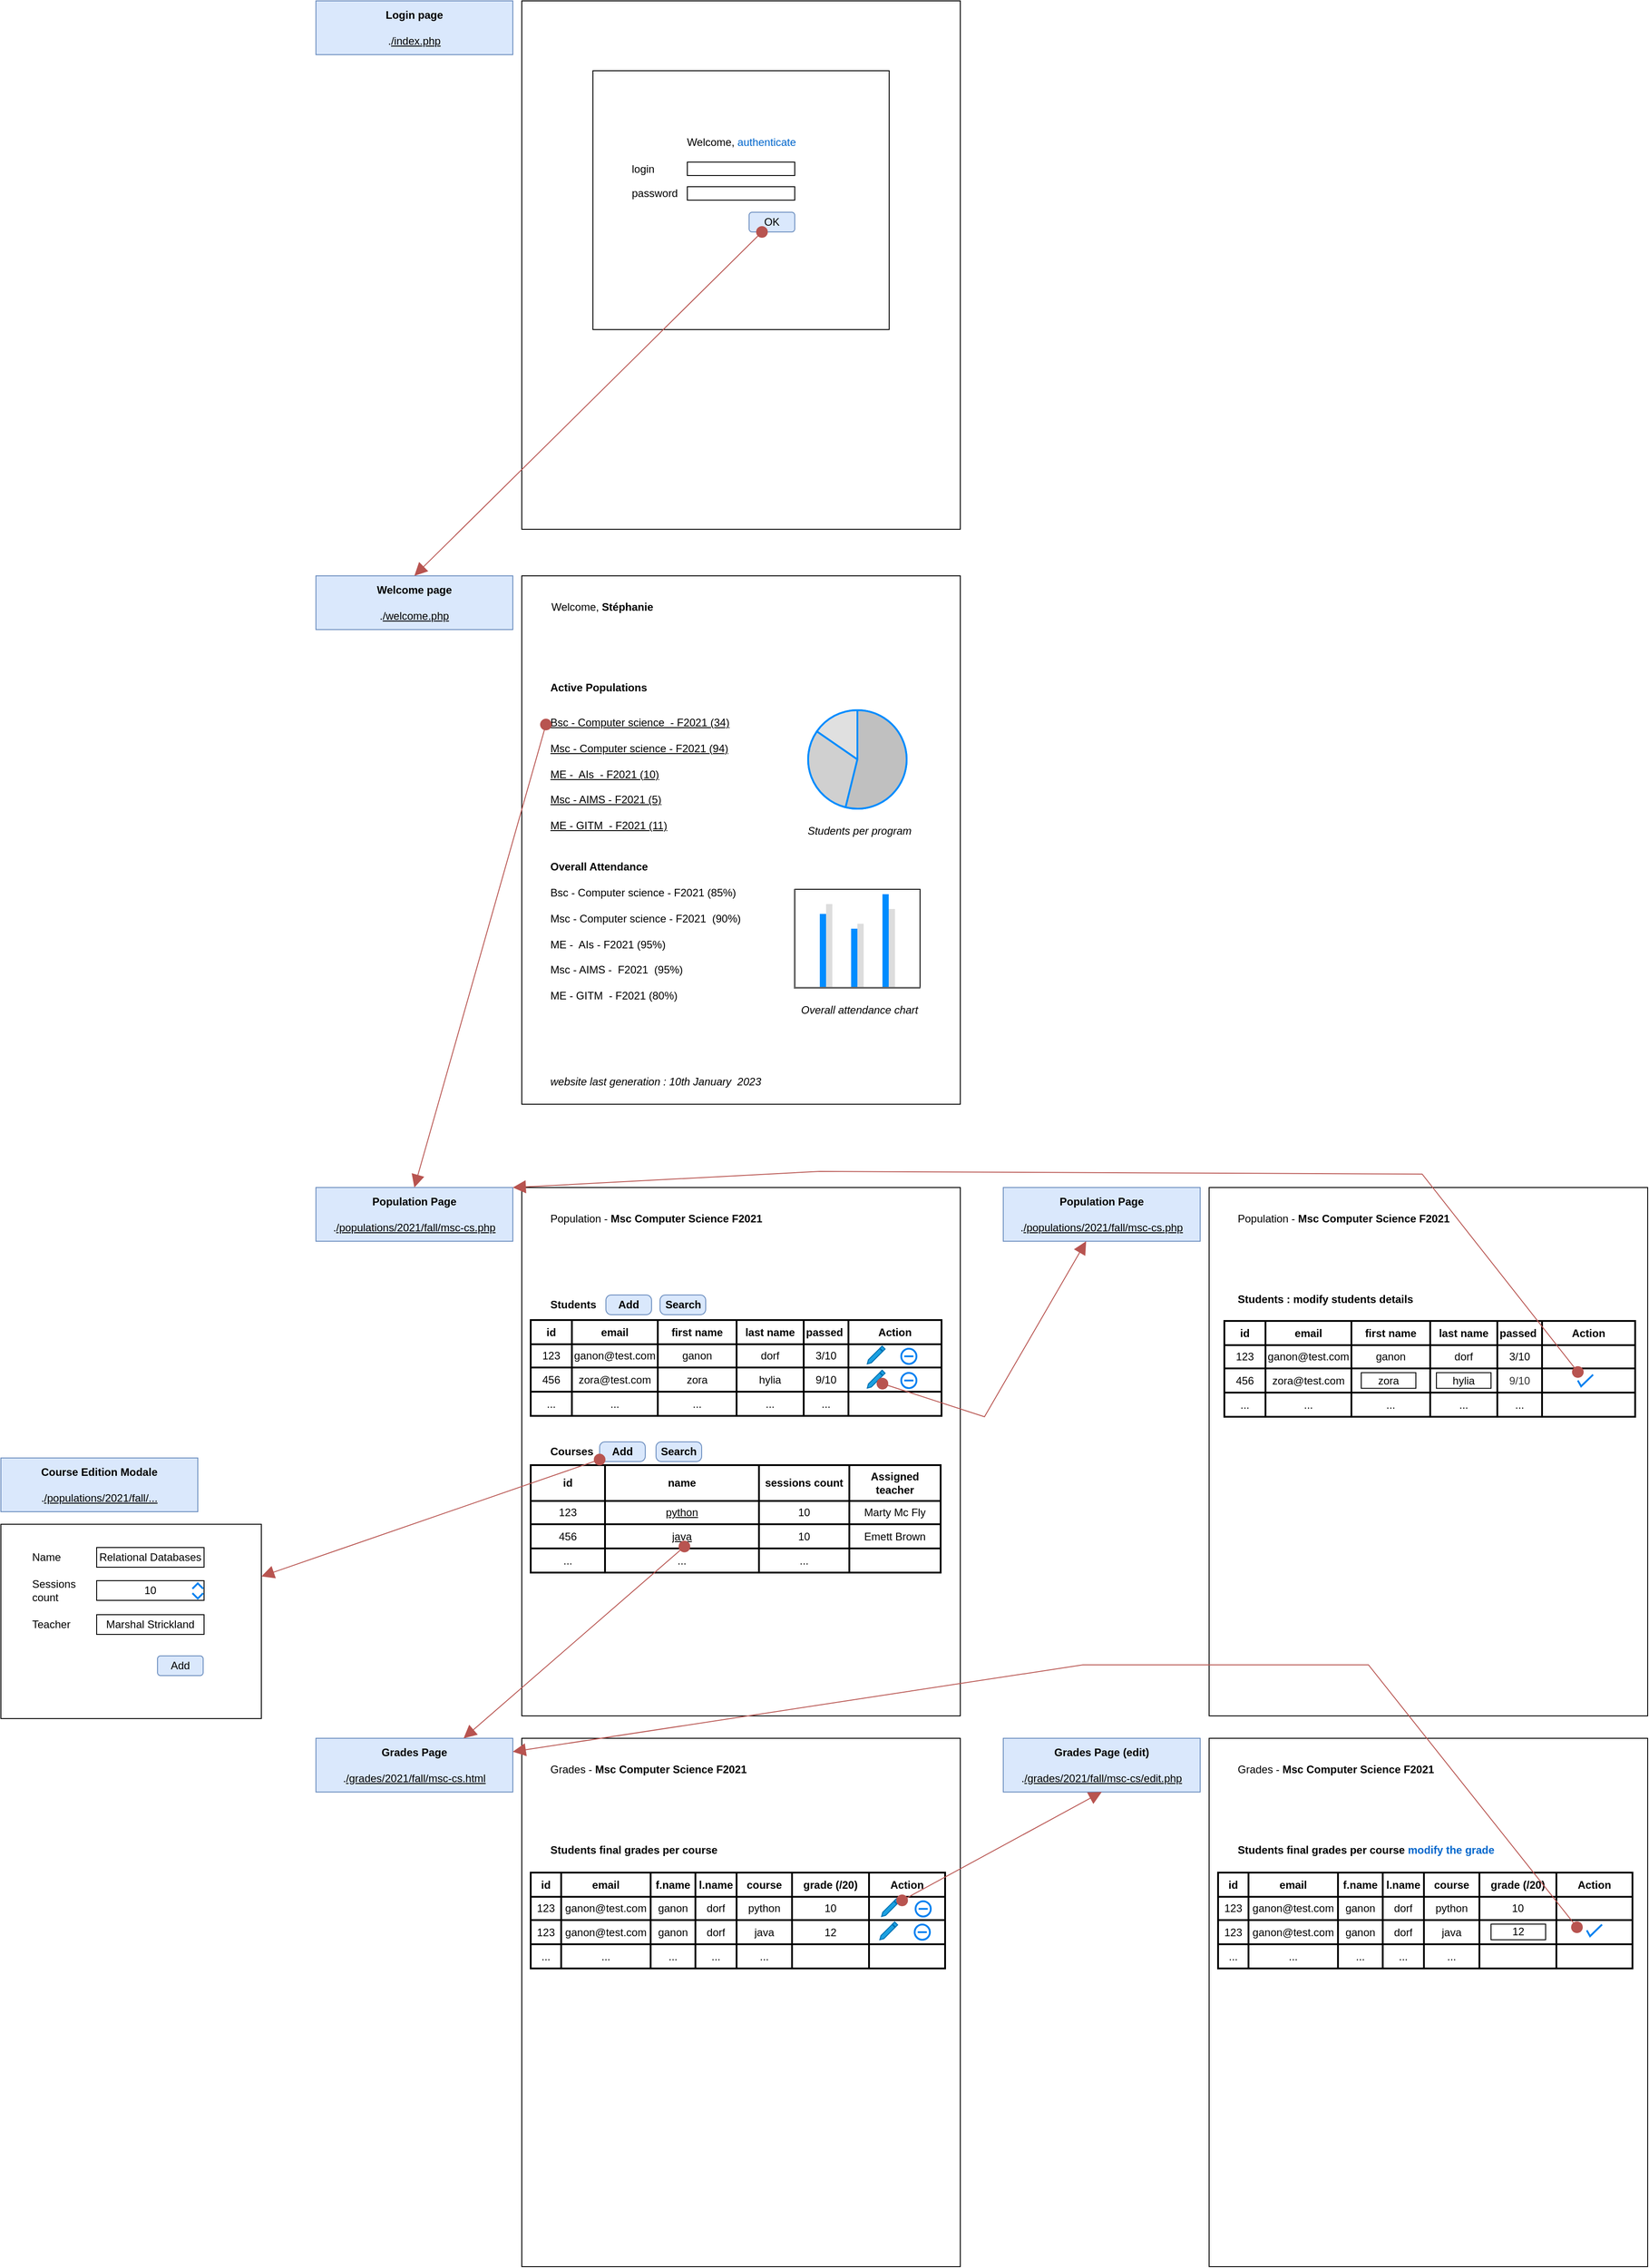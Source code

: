 <mxfile version="20.8.16" type="device"><diagram id="rGInezCj4j5BGqTSnisF" name="Page-1"><mxGraphModel dx="3646" dy="1815" grid="0" gridSize="10" guides="1" tooltips="1" connect="1" arrows="1" fold="1" page="0" pageScale="1" pageWidth="827" pageHeight="1169" math="0" shadow="0"><root><mxCell id="0"/><mxCell id="1" parent="0"/><mxCell id="6-RPcDPezdNN06CwjL2a-1" value="" style="rounded=0;whiteSpace=wrap;html=1;" parent="1" vertex="1"><mxGeometry x="279" y="-303" width="490" height="590" as="geometry"/></mxCell><mxCell id="6-RPcDPezdNN06CwjL2a-13" value="" style="rounded=0;whiteSpace=wrap;html=1;" parent="1" vertex="1"><mxGeometry x="358.5" y="-225" width="331" height="289" as="geometry"/></mxCell><mxCell id="2kHeaK0_5x1aaljWOtfR-11" value="" style="rounded=0;whiteSpace=wrap;html=1;" parent="1" vertex="1"><mxGeometry x="279" y="339" width="490" height="590" as="geometry"/></mxCell><mxCell id="2kHeaK0_5x1aaljWOtfR-12" value="Welcome, &lt;b&gt;Stéphanie&lt;/b&gt;" style="text;html=1;strokeColor=none;fillColor=none;align=center;verticalAlign=middle;whiteSpace=wrap;rounded=0;" parent="1" vertex="1"><mxGeometry x="309" y="359" width="120" height="30" as="geometry"/></mxCell><mxCell id="2kHeaK0_5x1aaljWOtfR-13" value="&lt;b&gt;Active Populations&lt;/b&gt;" style="text;html=1;strokeColor=none;fillColor=none;align=left;verticalAlign=middle;whiteSpace=wrap;rounded=0;" parent="1" vertex="1"><mxGeometry x="309" y="449" width="140" height="30" as="geometry"/></mxCell><mxCell id="2kHeaK0_5x1aaljWOtfR-14" value="&lt;u&gt;Bsc - Computer science&amp;nbsp; - F2021 (34)&lt;br&gt;&lt;br&gt;Msc - Computer science - F2021 (94)&lt;br&gt;&lt;br&gt;ME -&amp;nbsp; AIs&amp;nbsp; - F2021 (10)&lt;br&gt;&lt;br&gt;Msc - AIMS - F2021 (5)&lt;br&gt;&lt;br&gt;ME - GITM&amp;nbsp; - F2021 (11)&lt;/u&gt;" style="text;html=1;strokeColor=none;fillColor=none;align=left;verticalAlign=top;whiteSpace=wrap;rounded=0;" parent="1" vertex="1"><mxGeometry x="309" y="489" width="250" height="150" as="geometry"/></mxCell><mxCell id="2kHeaK0_5x1aaljWOtfR-15" value="&lt;b&gt;Overall Attendance&lt;/b&gt;" style="text;html=1;strokeColor=none;fillColor=none;align=left;verticalAlign=middle;whiteSpace=wrap;rounded=0;" parent="1" vertex="1"><mxGeometry x="309" y="649" width="140" height="30" as="geometry"/></mxCell><mxCell id="2kHeaK0_5x1aaljWOtfR-16" value="Bsc - Computer science - F2021 (85%)&lt;br&gt;&lt;br&gt;Msc - Computer science -&amp;nbsp;F2021&amp;nbsp;&amp;nbsp;(90%)&lt;br&gt;&lt;br&gt;ME -&amp;nbsp; AIs -&amp;nbsp;F2021&amp;nbsp;(95%)&lt;br&gt;&lt;br&gt;Msc - AIMS -&amp;nbsp;&amp;nbsp;F2021&amp;nbsp;&amp;nbsp;(95%)&lt;br&gt;&lt;br&gt;ME - GITM&amp;nbsp; - F2021 (80%)" style="text;html=1;strokeColor=none;fillColor=none;align=left;verticalAlign=top;whiteSpace=wrap;rounded=0;" parent="1" vertex="1"><mxGeometry x="309" y="679" width="250" height="150" as="geometry"/></mxCell><mxCell id="2kHeaK0_5x1aaljWOtfR-17" value="" style="verticalLabelPosition=bottom;shadow=0;dashed=0;align=center;html=1;verticalAlign=top;strokeWidth=1;shape=mxgraph.mockup.graphics.pieChart;strokeColor=#008cff;parts=10,20,35;partColors=#e0e0e0,#d0d0d0,#c0c0c0,#b0b0b0,#a0a0a0;strokeWidth=2;" parent="1" vertex="1"><mxGeometry x="599" y="489" width="110" height="110" as="geometry"/></mxCell><mxCell id="2kHeaK0_5x1aaljWOtfR-19" value="" style="verticalLabelPosition=bottom;shadow=0;dashed=0;align=center;html=1;verticalAlign=top;strokeWidth=1;shape=mxgraph.mockup.graphics.columnChart;strokeColor2=none;strokeColor3=#666666;fillColor2=#008cff;fillColor3=#dddddd;" parent="1" vertex="1"><mxGeometry x="584" y="689" width="140" height="110" as="geometry"/></mxCell><mxCell id="2kHeaK0_5x1aaljWOtfR-21" value="website last generation : 10th January&amp;nbsp; 2023&amp;nbsp;" style="text;html=1;strokeColor=none;fillColor=none;align=left;verticalAlign=middle;whiteSpace=wrap;rounded=0;fontStyle=2" parent="1" vertex="1"><mxGeometry x="309" y="889" width="360" height="30" as="geometry"/></mxCell><mxCell id="2kHeaK0_5x1aaljWOtfR-22" value="Overall attendance chart" style="text;html=1;strokeColor=none;fillColor=none;align=center;verticalAlign=middle;whiteSpace=wrap;rounded=0;fontStyle=2" parent="1" vertex="1"><mxGeometry x="584" y="809" width="145" height="30" as="geometry"/></mxCell><mxCell id="2kHeaK0_5x1aaljWOtfR-23" value="Students per program" style="text;html=1;strokeColor=none;fillColor=none;align=center;verticalAlign=middle;whiteSpace=wrap;rounded=0;fontStyle=2" parent="1" vertex="1"><mxGeometry x="584" y="609" width="145" height="30" as="geometry"/></mxCell><mxCell id="2kHeaK0_5x1aaljWOtfR-24" value="&lt;b&gt;Welcome page&lt;/b&gt;&lt;br&gt;&lt;br&gt;.&lt;u&gt;/welcome.php&lt;/u&gt;" style="rounded=0;whiteSpace=wrap;html=1;fillColor=#dae8fc;strokeColor=#6c8ebf;" parent="1" vertex="1"><mxGeometry x="49" y="339" width="220" height="60" as="geometry"/></mxCell><mxCell id="2kHeaK0_5x1aaljWOtfR-25" value="" style="rounded=0;whiteSpace=wrap;html=1;" parent="1" vertex="1"><mxGeometry x="279" y="1022" width="490" height="590" as="geometry"/></mxCell><mxCell id="2kHeaK0_5x1aaljWOtfR-26" value="Population - &lt;b&gt;Msc Computer Science F2021&lt;/b&gt;" style="text;html=1;strokeColor=none;fillColor=none;align=left;verticalAlign=middle;whiteSpace=wrap;rounded=0;" parent="1" vertex="1"><mxGeometry x="309" y="1042" width="300" height="30" as="geometry"/></mxCell><mxCell id="2kHeaK0_5x1aaljWOtfR-27" value="&lt;b&gt;Students&lt;/b&gt;" style="text;html=1;strokeColor=none;fillColor=none;align=left;verticalAlign=middle;whiteSpace=wrap;rounded=0;" parent="1" vertex="1"><mxGeometry x="309" y="1138" width="140" height="30" as="geometry"/></mxCell><mxCell id="2kHeaK0_5x1aaljWOtfR-36" value="&lt;b&gt;Population Page&lt;/b&gt;&lt;br&gt;&lt;br&gt;.&lt;u&gt;/populations/2021/fall/msc-cs.php&lt;/u&gt;" style="rounded=0;whiteSpace=wrap;html=1;fillColor=#dae8fc;strokeColor=#6c8ebf;" parent="1" vertex="1"><mxGeometry x="49" y="1022" width="220" height="60" as="geometry"/></mxCell><mxCell id="2kHeaK0_5x1aaljWOtfR-41" value="" style="shape=table;html=1;whiteSpace=wrap;startSize=0;container=1;collapsible=0;childLayout=tableLayout;strokeWidth=2;" parent="1" vertex="1"><mxGeometry x="289" y="1170" width="459" height="107" as="geometry"/></mxCell><mxCell id="2kHeaK0_5x1aaljWOtfR-42" value="" style="shape=tableRow;horizontal=0;startSize=0;swimlaneHead=0;swimlaneBody=0;top=0;left=0;bottom=0;right=0;collapsible=0;dropTarget=0;fillColor=none;points=[[0,0.5],[1,0.5]];portConstraint=eastwest;" parent="2kHeaK0_5x1aaljWOtfR-41" vertex="1"><mxGeometry width="459" height="27" as="geometry"/></mxCell><mxCell id="2kHeaK0_5x1aaljWOtfR-43" value="id" style="shape=partialRectangle;html=1;whiteSpace=wrap;connectable=0;fillColor=none;top=0;left=0;bottom=0;right=0;overflow=hidden;fontStyle=1" parent="2kHeaK0_5x1aaljWOtfR-42" vertex="1"><mxGeometry width="46" height="27" as="geometry"><mxRectangle width="46" height="27" as="alternateBounds"/></mxGeometry></mxCell><mxCell id="2kHeaK0_5x1aaljWOtfR-57" value="email" style="shape=partialRectangle;html=1;whiteSpace=wrap;connectable=0;fillColor=none;top=0;left=0;bottom=0;right=0;overflow=hidden;fontStyle=1" parent="2kHeaK0_5x1aaljWOtfR-42" vertex="1"><mxGeometry x="46" width="96" height="27" as="geometry"><mxRectangle width="96" height="27" as="alternateBounds"/></mxGeometry></mxCell><mxCell id="2kHeaK0_5x1aaljWOtfR-44" value="first name" style="shape=partialRectangle;html=1;whiteSpace=wrap;connectable=0;fillColor=none;top=0;left=0;bottom=0;right=0;overflow=hidden;fontStyle=1" parent="2kHeaK0_5x1aaljWOtfR-42" vertex="1"><mxGeometry x="142" width="88" height="27" as="geometry"><mxRectangle width="88" height="27" as="alternateBounds"/></mxGeometry></mxCell><mxCell id="2kHeaK0_5x1aaljWOtfR-51" value="last name" style="shape=partialRectangle;html=1;whiteSpace=wrap;connectable=0;fillColor=none;top=0;left=0;bottom=0;right=0;overflow=hidden;fontStyle=1" parent="2kHeaK0_5x1aaljWOtfR-42" vertex="1"><mxGeometry x="230" width="75" height="27" as="geometry"><mxRectangle width="75" height="27" as="alternateBounds"/></mxGeometry></mxCell><mxCell id="2kHeaK0_5x1aaljWOtfR-54" value="passed&amp;nbsp;" style="shape=partialRectangle;html=1;whiteSpace=wrap;connectable=0;fillColor=none;top=0;left=0;bottom=0;right=0;overflow=hidden;fontStyle=1" parent="2kHeaK0_5x1aaljWOtfR-42" vertex="1"><mxGeometry x="305" width="50" height="27" as="geometry"><mxRectangle width="50" height="27" as="alternateBounds"/></mxGeometry></mxCell><mxCell id="CcVAAh_kF3IqRZOc_1Wo-5" value="Action" style="shape=partialRectangle;html=1;whiteSpace=wrap;connectable=0;fillColor=none;top=0;left=0;bottom=0;right=0;overflow=hidden;fontStyle=1" vertex="1" parent="2kHeaK0_5x1aaljWOtfR-42"><mxGeometry x="355" width="104" height="27" as="geometry"><mxRectangle width="104" height="27" as="alternateBounds"/></mxGeometry></mxCell><mxCell id="2kHeaK0_5x1aaljWOtfR-45" value="" style="shape=tableRow;horizontal=0;startSize=0;swimlaneHead=0;swimlaneBody=0;top=0;left=0;bottom=0;right=0;collapsible=0;dropTarget=0;fillColor=none;points=[[0,0.5],[1,0.5]];portConstraint=eastwest;" parent="2kHeaK0_5x1aaljWOtfR-41" vertex="1"><mxGeometry y="27" width="459" height="26" as="geometry"/></mxCell><mxCell id="2kHeaK0_5x1aaljWOtfR-46" value="123" style="shape=partialRectangle;html=1;whiteSpace=wrap;connectable=0;fillColor=none;top=0;left=0;bottom=0;right=0;overflow=hidden;" parent="2kHeaK0_5x1aaljWOtfR-45" vertex="1"><mxGeometry width="46" height="26" as="geometry"><mxRectangle width="46" height="26" as="alternateBounds"/></mxGeometry></mxCell><mxCell id="2kHeaK0_5x1aaljWOtfR-58" value="ganon@test.com" style="shape=partialRectangle;html=1;whiteSpace=wrap;connectable=0;fillColor=none;top=0;left=0;bottom=0;right=0;overflow=hidden;" parent="2kHeaK0_5x1aaljWOtfR-45" vertex="1"><mxGeometry x="46" width="96" height="26" as="geometry"><mxRectangle width="96" height="26" as="alternateBounds"/></mxGeometry></mxCell><mxCell id="2kHeaK0_5x1aaljWOtfR-47" value="ganon" style="shape=partialRectangle;html=1;whiteSpace=wrap;connectable=0;fillColor=none;top=0;left=0;bottom=0;right=0;overflow=hidden;" parent="2kHeaK0_5x1aaljWOtfR-45" vertex="1"><mxGeometry x="142" width="88" height="26" as="geometry"><mxRectangle width="88" height="26" as="alternateBounds"/></mxGeometry></mxCell><mxCell id="2kHeaK0_5x1aaljWOtfR-52" value="dorf" style="shape=partialRectangle;html=1;whiteSpace=wrap;connectable=0;fillColor=none;top=0;left=0;bottom=0;right=0;overflow=hidden;" parent="2kHeaK0_5x1aaljWOtfR-45" vertex="1"><mxGeometry x="230" width="75" height="26" as="geometry"><mxRectangle width="75" height="26" as="alternateBounds"/></mxGeometry></mxCell><mxCell id="2kHeaK0_5x1aaljWOtfR-55" value="3/10" style="shape=partialRectangle;html=1;whiteSpace=wrap;connectable=0;fillColor=none;top=0;left=0;bottom=0;right=0;overflow=hidden;" parent="2kHeaK0_5x1aaljWOtfR-45" vertex="1"><mxGeometry x="305" width="50" height="26" as="geometry"><mxRectangle width="50" height="26" as="alternateBounds"/></mxGeometry></mxCell><mxCell id="CcVAAh_kF3IqRZOc_1Wo-6" style="shape=partialRectangle;html=1;whiteSpace=wrap;connectable=0;fillColor=none;top=0;left=0;bottom=0;right=0;overflow=hidden;" vertex="1" parent="2kHeaK0_5x1aaljWOtfR-45"><mxGeometry x="355" width="104" height="26" as="geometry"><mxRectangle width="104" height="26" as="alternateBounds"/></mxGeometry></mxCell><mxCell id="2kHeaK0_5x1aaljWOtfR-48" value="" style="shape=tableRow;horizontal=0;startSize=0;swimlaneHead=0;swimlaneBody=0;top=0;left=0;bottom=0;right=0;collapsible=0;dropTarget=0;fillColor=none;points=[[0,0.5],[1,0.5]];portConstraint=eastwest;" parent="2kHeaK0_5x1aaljWOtfR-41" vertex="1"><mxGeometry y="53" width="459" height="27" as="geometry"/></mxCell><mxCell id="2kHeaK0_5x1aaljWOtfR-49" value="456" style="shape=partialRectangle;html=1;whiteSpace=wrap;connectable=0;fillColor=none;top=0;left=0;bottom=0;right=0;overflow=hidden;" parent="2kHeaK0_5x1aaljWOtfR-48" vertex="1"><mxGeometry width="46" height="27" as="geometry"><mxRectangle width="46" height="27" as="alternateBounds"/></mxGeometry></mxCell><mxCell id="2kHeaK0_5x1aaljWOtfR-59" value="zora@test.com" style="shape=partialRectangle;html=1;whiteSpace=wrap;connectable=0;fillColor=none;top=0;left=0;bottom=0;right=0;overflow=hidden;" parent="2kHeaK0_5x1aaljWOtfR-48" vertex="1"><mxGeometry x="46" width="96" height="27" as="geometry"><mxRectangle width="96" height="27" as="alternateBounds"/></mxGeometry></mxCell><mxCell id="2kHeaK0_5x1aaljWOtfR-50" value="zora" style="shape=partialRectangle;html=1;whiteSpace=wrap;connectable=0;fillColor=none;top=0;left=0;bottom=0;right=0;overflow=hidden;" parent="2kHeaK0_5x1aaljWOtfR-48" vertex="1"><mxGeometry x="142" width="88" height="27" as="geometry"><mxRectangle width="88" height="27" as="alternateBounds"/></mxGeometry></mxCell><mxCell id="2kHeaK0_5x1aaljWOtfR-53" value="hylia" style="shape=partialRectangle;html=1;whiteSpace=wrap;connectable=0;fillColor=none;top=0;left=0;bottom=0;right=0;overflow=hidden;" parent="2kHeaK0_5x1aaljWOtfR-48" vertex="1"><mxGeometry x="230" width="75" height="27" as="geometry"><mxRectangle width="75" height="27" as="alternateBounds"/></mxGeometry></mxCell><mxCell id="2kHeaK0_5x1aaljWOtfR-56" value="9/10" style="shape=partialRectangle;html=1;whiteSpace=wrap;connectable=0;fillColor=none;top=0;left=0;bottom=0;right=0;overflow=hidden;" parent="2kHeaK0_5x1aaljWOtfR-48" vertex="1"><mxGeometry x="305" width="50" height="27" as="geometry"><mxRectangle width="50" height="27" as="alternateBounds"/></mxGeometry></mxCell><mxCell id="CcVAAh_kF3IqRZOc_1Wo-7" style="shape=partialRectangle;html=1;whiteSpace=wrap;connectable=0;fillColor=none;top=0;left=0;bottom=0;right=0;overflow=hidden;" vertex="1" parent="2kHeaK0_5x1aaljWOtfR-48"><mxGeometry x="355" width="104" height="27" as="geometry"><mxRectangle width="104" height="27" as="alternateBounds"/></mxGeometry></mxCell><mxCell id="2kHeaK0_5x1aaljWOtfR-60" style="shape=tableRow;horizontal=0;startSize=0;swimlaneHead=0;swimlaneBody=0;top=0;left=0;bottom=0;right=0;collapsible=0;dropTarget=0;fillColor=none;points=[[0,0.5],[1,0.5]];portConstraint=eastwest;" parent="2kHeaK0_5x1aaljWOtfR-41" vertex="1"><mxGeometry y="80" width="459" height="27" as="geometry"/></mxCell><mxCell id="2kHeaK0_5x1aaljWOtfR-61" value="..." style="shape=partialRectangle;html=1;whiteSpace=wrap;connectable=0;fillColor=none;top=0;left=0;bottom=0;right=0;overflow=hidden;" parent="2kHeaK0_5x1aaljWOtfR-60" vertex="1"><mxGeometry width="46" height="27" as="geometry"><mxRectangle width="46" height="27" as="alternateBounds"/></mxGeometry></mxCell><mxCell id="2kHeaK0_5x1aaljWOtfR-62" value="..." style="shape=partialRectangle;html=1;whiteSpace=wrap;connectable=0;fillColor=none;top=0;left=0;bottom=0;right=0;overflow=hidden;" parent="2kHeaK0_5x1aaljWOtfR-60" vertex="1"><mxGeometry x="46" width="96" height="27" as="geometry"><mxRectangle width="96" height="27" as="alternateBounds"/></mxGeometry></mxCell><mxCell id="2kHeaK0_5x1aaljWOtfR-63" value="..." style="shape=partialRectangle;html=1;whiteSpace=wrap;connectable=0;fillColor=none;top=0;left=0;bottom=0;right=0;overflow=hidden;" parent="2kHeaK0_5x1aaljWOtfR-60" vertex="1"><mxGeometry x="142" width="88" height="27" as="geometry"><mxRectangle width="88" height="27" as="alternateBounds"/></mxGeometry></mxCell><mxCell id="2kHeaK0_5x1aaljWOtfR-64" value="..." style="shape=partialRectangle;html=1;whiteSpace=wrap;connectable=0;fillColor=none;top=0;left=0;bottom=0;right=0;overflow=hidden;" parent="2kHeaK0_5x1aaljWOtfR-60" vertex="1"><mxGeometry x="230" width="75" height="27" as="geometry"><mxRectangle width="75" height="27" as="alternateBounds"/></mxGeometry></mxCell><mxCell id="2kHeaK0_5x1aaljWOtfR-65" value="..." style="shape=partialRectangle;html=1;whiteSpace=wrap;connectable=0;fillColor=none;top=0;left=0;bottom=0;right=0;overflow=hidden;" parent="2kHeaK0_5x1aaljWOtfR-60" vertex="1"><mxGeometry x="305" width="50" height="27" as="geometry"><mxRectangle width="50" height="27" as="alternateBounds"/></mxGeometry></mxCell><mxCell id="CcVAAh_kF3IqRZOc_1Wo-8" style="shape=partialRectangle;html=1;whiteSpace=wrap;connectable=0;fillColor=none;top=0;left=0;bottom=0;right=0;overflow=hidden;" vertex="1" parent="2kHeaK0_5x1aaljWOtfR-60"><mxGeometry x="355" width="104" height="27" as="geometry"><mxRectangle width="104" height="27" as="alternateBounds"/></mxGeometry></mxCell><mxCell id="2kHeaK0_5x1aaljWOtfR-66" value="&lt;b&gt;Courses&lt;/b&gt;" style="text;html=1;strokeColor=none;fillColor=none;align=left;verticalAlign=middle;whiteSpace=wrap;rounded=0;" parent="1" vertex="1"><mxGeometry x="309" y="1302" width="140" height="30" as="geometry"/></mxCell><mxCell id="2kHeaK0_5x1aaljWOtfR-67" value="" style="shape=table;html=1;whiteSpace=wrap;startSize=0;container=1;collapsible=0;childLayout=tableLayout;strokeWidth=2;" parent="1" vertex="1"><mxGeometry x="289" y="1332" width="458" height="120" as="geometry"/></mxCell><mxCell id="2kHeaK0_5x1aaljWOtfR-68" value="" style="shape=tableRow;horizontal=0;startSize=0;swimlaneHead=0;swimlaneBody=0;top=0;left=0;bottom=0;right=0;collapsible=0;dropTarget=0;fillColor=none;points=[[0,0.5],[1,0.5]];portConstraint=eastwest;" parent="2kHeaK0_5x1aaljWOtfR-67" vertex="1"><mxGeometry width="458" height="40" as="geometry"/></mxCell><mxCell id="2kHeaK0_5x1aaljWOtfR-69" value="id" style="shape=partialRectangle;html=1;whiteSpace=wrap;connectable=0;fillColor=none;top=0;left=0;bottom=0;right=0;overflow=hidden;fontStyle=1" parent="2kHeaK0_5x1aaljWOtfR-68" vertex="1"><mxGeometry width="83" height="40" as="geometry"><mxRectangle width="83" height="40" as="alternateBounds"/></mxGeometry></mxCell><mxCell id="2kHeaK0_5x1aaljWOtfR-70" value="name" style="shape=partialRectangle;html=1;whiteSpace=wrap;connectable=0;fillColor=none;top=0;left=0;bottom=0;right=0;overflow=hidden;fontStyle=1" parent="2kHeaK0_5x1aaljWOtfR-68" vertex="1"><mxGeometry x="83" width="172" height="40" as="geometry"><mxRectangle width="172" height="40" as="alternateBounds"/></mxGeometry></mxCell><mxCell id="2kHeaK0_5x1aaljWOtfR-71" value="sessions count" style="shape=partialRectangle;html=1;whiteSpace=wrap;connectable=0;fillColor=none;top=0;left=0;bottom=0;right=0;overflow=hidden;fontStyle=1" parent="2kHeaK0_5x1aaljWOtfR-68" vertex="1"><mxGeometry x="255" width="101" height="40" as="geometry"><mxRectangle width="101" height="40" as="alternateBounds"/></mxGeometry></mxCell><mxCell id="CcVAAh_kF3IqRZOc_1Wo-59" value="Assigned teacher" style="shape=partialRectangle;html=1;whiteSpace=wrap;connectable=0;fillColor=none;top=0;left=0;bottom=0;right=0;overflow=hidden;fontStyle=1" vertex="1" parent="2kHeaK0_5x1aaljWOtfR-68"><mxGeometry x="356" width="102" height="40" as="geometry"><mxRectangle width="102" height="40" as="alternateBounds"/></mxGeometry></mxCell><mxCell id="2kHeaK0_5x1aaljWOtfR-74" value="" style="shape=tableRow;horizontal=0;startSize=0;swimlaneHead=0;swimlaneBody=0;top=0;left=0;bottom=0;right=0;collapsible=0;dropTarget=0;fillColor=none;points=[[0,0.5],[1,0.5]];portConstraint=eastwest;" parent="2kHeaK0_5x1aaljWOtfR-67" vertex="1"><mxGeometry y="40" width="458" height="26" as="geometry"/></mxCell><mxCell id="2kHeaK0_5x1aaljWOtfR-75" value="123" style="shape=partialRectangle;html=1;whiteSpace=wrap;connectable=0;fillColor=none;top=0;left=0;bottom=0;right=0;overflow=hidden;" parent="2kHeaK0_5x1aaljWOtfR-74" vertex="1"><mxGeometry width="83" height="26" as="geometry"><mxRectangle width="83" height="26" as="alternateBounds"/></mxGeometry></mxCell><mxCell id="2kHeaK0_5x1aaljWOtfR-76" value="&lt;u&gt;python&lt;/u&gt;" style="shape=partialRectangle;html=1;whiteSpace=wrap;connectable=0;fillColor=none;top=0;left=0;bottom=0;right=0;overflow=hidden;" parent="2kHeaK0_5x1aaljWOtfR-74" vertex="1"><mxGeometry x="83" width="172" height="26" as="geometry"><mxRectangle width="172" height="26" as="alternateBounds"/></mxGeometry></mxCell><mxCell id="2kHeaK0_5x1aaljWOtfR-77" value="10" style="shape=partialRectangle;html=1;whiteSpace=wrap;connectable=0;fillColor=none;top=0;left=0;bottom=0;right=0;overflow=hidden;" parent="2kHeaK0_5x1aaljWOtfR-74" vertex="1"><mxGeometry x="255" width="101" height="26" as="geometry"><mxRectangle width="101" height="26" as="alternateBounds"/></mxGeometry></mxCell><mxCell id="CcVAAh_kF3IqRZOc_1Wo-60" value="Marty Mc Fly" style="shape=partialRectangle;html=1;whiteSpace=wrap;connectable=0;fillColor=none;top=0;left=0;bottom=0;right=0;overflow=hidden;" vertex="1" parent="2kHeaK0_5x1aaljWOtfR-74"><mxGeometry x="356" width="102" height="26" as="geometry"><mxRectangle width="102" height="26" as="alternateBounds"/></mxGeometry></mxCell><mxCell id="2kHeaK0_5x1aaljWOtfR-80" value="" style="shape=tableRow;horizontal=0;startSize=0;swimlaneHead=0;swimlaneBody=0;top=0;left=0;bottom=0;right=0;collapsible=0;dropTarget=0;fillColor=none;points=[[0,0.5],[1,0.5]];portConstraint=eastwest;" parent="2kHeaK0_5x1aaljWOtfR-67" vertex="1"><mxGeometry y="66" width="458" height="27" as="geometry"/></mxCell><mxCell id="2kHeaK0_5x1aaljWOtfR-81" value="456" style="shape=partialRectangle;html=1;whiteSpace=wrap;connectable=0;fillColor=none;top=0;left=0;bottom=0;right=0;overflow=hidden;" parent="2kHeaK0_5x1aaljWOtfR-80" vertex="1"><mxGeometry width="83" height="27" as="geometry"><mxRectangle width="83" height="27" as="alternateBounds"/></mxGeometry></mxCell><mxCell id="2kHeaK0_5x1aaljWOtfR-82" value="&lt;u&gt;java&lt;/u&gt;" style="shape=partialRectangle;html=1;whiteSpace=wrap;connectable=0;fillColor=none;top=0;left=0;bottom=0;right=0;overflow=hidden;" parent="2kHeaK0_5x1aaljWOtfR-80" vertex="1"><mxGeometry x="83" width="172" height="27" as="geometry"><mxRectangle width="172" height="27" as="alternateBounds"/></mxGeometry></mxCell><mxCell id="2kHeaK0_5x1aaljWOtfR-83" value="10" style="shape=partialRectangle;html=1;whiteSpace=wrap;connectable=0;fillColor=none;top=0;left=0;bottom=0;right=0;overflow=hidden;" parent="2kHeaK0_5x1aaljWOtfR-80" vertex="1"><mxGeometry x="255" width="101" height="27" as="geometry"><mxRectangle width="101" height="27" as="alternateBounds"/></mxGeometry></mxCell><mxCell id="CcVAAh_kF3IqRZOc_1Wo-61" value="Emett Brown" style="shape=partialRectangle;html=1;whiteSpace=wrap;connectable=0;fillColor=none;top=0;left=0;bottom=0;right=0;overflow=hidden;" vertex="1" parent="2kHeaK0_5x1aaljWOtfR-80"><mxGeometry x="356" width="102" height="27" as="geometry"><mxRectangle width="102" height="27" as="alternateBounds"/></mxGeometry></mxCell><mxCell id="2kHeaK0_5x1aaljWOtfR-86" style="shape=tableRow;horizontal=0;startSize=0;swimlaneHead=0;swimlaneBody=0;top=0;left=0;bottom=0;right=0;collapsible=0;dropTarget=0;fillColor=none;points=[[0,0.5],[1,0.5]];portConstraint=eastwest;" parent="2kHeaK0_5x1aaljWOtfR-67" vertex="1"><mxGeometry y="93" width="458" height="27" as="geometry"/></mxCell><mxCell id="2kHeaK0_5x1aaljWOtfR-87" value="..." style="shape=partialRectangle;html=1;whiteSpace=wrap;connectable=0;fillColor=none;top=0;left=0;bottom=0;right=0;overflow=hidden;" parent="2kHeaK0_5x1aaljWOtfR-86" vertex="1"><mxGeometry width="83" height="27" as="geometry"><mxRectangle width="83" height="27" as="alternateBounds"/></mxGeometry></mxCell><mxCell id="2kHeaK0_5x1aaljWOtfR-88" value="..." style="shape=partialRectangle;html=1;whiteSpace=wrap;connectable=0;fillColor=none;top=0;left=0;bottom=0;right=0;overflow=hidden;" parent="2kHeaK0_5x1aaljWOtfR-86" vertex="1"><mxGeometry x="83" width="172" height="27" as="geometry"><mxRectangle width="172" height="27" as="alternateBounds"/></mxGeometry></mxCell><mxCell id="2kHeaK0_5x1aaljWOtfR-89" value="..." style="shape=partialRectangle;html=1;whiteSpace=wrap;connectable=0;fillColor=none;top=0;left=0;bottom=0;right=0;overflow=hidden;" parent="2kHeaK0_5x1aaljWOtfR-86" vertex="1"><mxGeometry x="255" width="101" height="27" as="geometry"><mxRectangle width="101" height="27" as="alternateBounds"/></mxGeometry></mxCell><mxCell id="CcVAAh_kF3IqRZOc_1Wo-62" style="shape=partialRectangle;html=1;whiteSpace=wrap;connectable=0;fillColor=none;top=0;left=0;bottom=0;right=0;overflow=hidden;" vertex="1" parent="2kHeaK0_5x1aaljWOtfR-86"><mxGeometry x="356" width="102" height="27" as="geometry"><mxRectangle width="102" height="27" as="alternateBounds"/></mxGeometry></mxCell><mxCell id="2kHeaK0_5x1aaljWOtfR-140" value="" style="rounded=0;whiteSpace=wrap;html=1;" parent="1" vertex="1"><mxGeometry x="279" y="1637" width="490" height="590" as="geometry"/></mxCell><mxCell id="2kHeaK0_5x1aaljWOtfR-141" value="Grades - &lt;b&gt;Msc Computer Science F2021&lt;/b&gt;" style="text;html=1;strokeColor=none;fillColor=none;align=left;verticalAlign=middle;whiteSpace=wrap;rounded=0;" parent="1" vertex="1"><mxGeometry x="309" y="1657" width="300" height="30" as="geometry"/></mxCell><mxCell id="2kHeaK0_5x1aaljWOtfR-142" value="&lt;b&gt;Students final grades per course&lt;/b&gt;" style="text;html=1;strokeColor=none;fillColor=none;align=left;verticalAlign=middle;whiteSpace=wrap;rounded=0;" parent="1" vertex="1"><mxGeometry x="309" y="1747" width="230" height="30" as="geometry"/></mxCell><mxCell id="2kHeaK0_5x1aaljWOtfR-144" value="&lt;b&gt;Grades Page&lt;/b&gt;&lt;br&gt;&lt;br&gt;.&lt;u&gt;/grades/2021/fall/msc-cs.html&lt;/u&gt;" style="rounded=0;whiteSpace=wrap;html=1;fillColor=#dae8fc;strokeColor=#6c8ebf;" parent="1" vertex="1"><mxGeometry x="49" y="1637" width="220" height="60" as="geometry"/></mxCell><mxCell id="2kHeaK0_5x1aaljWOtfR-145" value="" style="shape=table;html=1;whiteSpace=wrap;startSize=0;container=1;collapsible=0;childLayout=tableLayout;strokeWidth=2;" parent="1" vertex="1"><mxGeometry x="289" y="1787" width="463" height="107" as="geometry"/></mxCell><mxCell id="2kHeaK0_5x1aaljWOtfR-146" value="" style="shape=tableRow;horizontal=0;startSize=0;swimlaneHead=0;swimlaneBody=0;top=0;left=0;bottom=0;right=0;collapsible=0;dropTarget=0;fillColor=none;points=[[0,0.5],[1,0.5]];portConstraint=eastwest;" parent="2kHeaK0_5x1aaljWOtfR-145" vertex="1"><mxGeometry width="463" height="27" as="geometry"/></mxCell><mxCell id="2kHeaK0_5x1aaljWOtfR-147" value="id" style="shape=partialRectangle;html=1;whiteSpace=wrap;connectable=0;fillColor=none;top=0;left=0;bottom=0;right=0;overflow=hidden;fontStyle=1" parent="2kHeaK0_5x1aaljWOtfR-146" vertex="1"><mxGeometry width="34" height="27" as="geometry"><mxRectangle width="34" height="27" as="alternateBounds"/></mxGeometry></mxCell><mxCell id="2kHeaK0_5x1aaljWOtfR-148" value="email" style="shape=partialRectangle;html=1;whiteSpace=wrap;connectable=0;fillColor=none;top=0;left=0;bottom=0;right=0;overflow=hidden;fontStyle=1" parent="2kHeaK0_5x1aaljWOtfR-146" vertex="1"><mxGeometry x="34" width="100" height="27" as="geometry"><mxRectangle width="100" height="27" as="alternateBounds"/></mxGeometry></mxCell><mxCell id="2kHeaK0_5x1aaljWOtfR-149" value="f.name" style="shape=partialRectangle;html=1;whiteSpace=wrap;connectable=0;fillColor=none;top=0;left=0;bottom=0;right=0;overflow=hidden;fontStyle=1" parent="2kHeaK0_5x1aaljWOtfR-146" vertex="1"><mxGeometry x="134" width="50" height="27" as="geometry"><mxRectangle width="50" height="27" as="alternateBounds"/></mxGeometry></mxCell><mxCell id="2kHeaK0_5x1aaljWOtfR-150" value="l.name" style="shape=partialRectangle;html=1;whiteSpace=wrap;connectable=0;fillColor=none;top=0;left=0;bottom=0;right=0;overflow=hidden;fontStyle=1" parent="2kHeaK0_5x1aaljWOtfR-146" vertex="1"><mxGeometry x="184" width="46" height="27" as="geometry"><mxRectangle width="46" height="27" as="alternateBounds"/></mxGeometry></mxCell><mxCell id="2kHeaK0_5x1aaljWOtfR-151" value="course" style="shape=partialRectangle;html=1;whiteSpace=wrap;connectable=0;fillColor=none;top=0;left=0;bottom=0;right=0;overflow=hidden;fontStyle=1" parent="2kHeaK0_5x1aaljWOtfR-146" vertex="1"><mxGeometry x="230" width="62" height="27" as="geometry"><mxRectangle width="62" height="27" as="alternateBounds"/></mxGeometry></mxCell><mxCell id="2kHeaK0_5x1aaljWOtfR-188" value="grade (/20)" style="shape=partialRectangle;html=1;whiteSpace=wrap;connectable=0;fillColor=none;top=0;left=0;bottom=0;right=0;overflow=hidden;fontStyle=1" parent="2kHeaK0_5x1aaljWOtfR-146" vertex="1"><mxGeometry x="292" width="86" height="27" as="geometry"><mxRectangle width="86" height="27" as="alternateBounds"/></mxGeometry></mxCell><mxCell id="6-RPcDPezdNN06CwjL2a-19" value="Action" style="shape=partialRectangle;html=1;whiteSpace=wrap;connectable=0;fillColor=none;top=0;left=0;bottom=0;right=0;overflow=hidden;fontStyle=1" parent="2kHeaK0_5x1aaljWOtfR-146" vertex="1"><mxGeometry x="378" width="85" height="27" as="geometry"><mxRectangle width="85" height="27" as="alternateBounds"/></mxGeometry></mxCell><mxCell id="2kHeaK0_5x1aaljWOtfR-152" value="" style="shape=tableRow;horizontal=0;startSize=0;swimlaneHead=0;swimlaneBody=0;top=0;left=0;bottom=0;right=0;collapsible=0;dropTarget=0;fillColor=none;points=[[0,0.5],[1,0.5]];portConstraint=eastwest;" parent="2kHeaK0_5x1aaljWOtfR-145" vertex="1"><mxGeometry y="27" width="463" height="26" as="geometry"/></mxCell><mxCell id="2kHeaK0_5x1aaljWOtfR-153" value="123" style="shape=partialRectangle;html=1;whiteSpace=wrap;connectable=0;fillColor=none;top=0;left=0;bottom=0;right=0;overflow=hidden;" parent="2kHeaK0_5x1aaljWOtfR-152" vertex="1"><mxGeometry width="34" height="26" as="geometry"><mxRectangle width="34" height="26" as="alternateBounds"/></mxGeometry></mxCell><mxCell id="2kHeaK0_5x1aaljWOtfR-154" value="ganon@test.com" style="shape=partialRectangle;html=1;whiteSpace=wrap;connectable=0;fillColor=none;top=0;left=0;bottom=0;right=0;overflow=hidden;" parent="2kHeaK0_5x1aaljWOtfR-152" vertex="1"><mxGeometry x="34" width="100" height="26" as="geometry"><mxRectangle width="100" height="26" as="alternateBounds"/></mxGeometry></mxCell><mxCell id="2kHeaK0_5x1aaljWOtfR-155" value="ganon" style="shape=partialRectangle;html=1;whiteSpace=wrap;connectable=0;fillColor=none;top=0;left=0;bottom=0;right=0;overflow=hidden;" parent="2kHeaK0_5x1aaljWOtfR-152" vertex="1"><mxGeometry x="134" width="50" height="26" as="geometry"><mxRectangle width="50" height="26" as="alternateBounds"/></mxGeometry></mxCell><mxCell id="2kHeaK0_5x1aaljWOtfR-156" value="dorf" style="shape=partialRectangle;html=1;whiteSpace=wrap;connectable=0;fillColor=none;top=0;left=0;bottom=0;right=0;overflow=hidden;" parent="2kHeaK0_5x1aaljWOtfR-152" vertex="1"><mxGeometry x="184" width="46" height="26" as="geometry"><mxRectangle width="46" height="26" as="alternateBounds"/></mxGeometry></mxCell><mxCell id="2kHeaK0_5x1aaljWOtfR-157" value="python" style="shape=partialRectangle;html=1;whiteSpace=wrap;connectable=0;fillColor=none;top=0;left=0;bottom=0;right=0;overflow=hidden;" parent="2kHeaK0_5x1aaljWOtfR-152" vertex="1"><mxGeometry x="230" width="62" height="26" as="geometry"><mxRectangle width="62" height="26" as="alternateBounds"/></mxGeometry></mxCell><mxCell id="2kHeaK0_5x1aaljWOtfR-189" value="10" style="shape=partialRectangle;html=1;whiteSpace=wrap;connectable=0;fillColor=none;top=0;left=0;bottom=0;right=0;overflow=hidden;" parent="2kHeaK0_5x1aaljWOtfR-152" vertex="1"><mxGeometry x="292" width="86" height="26" as="geometry"><mxRectangle width="86" height="26" as="alternateBounds"/></mxGeometry></mxCell><mxCell id="6-RPcDPezdNN06CwjL2a-20" style="shape=partialRectangle;html=1;whiteSpace=wrap;connectable=0;fillColor=none;top=0;left=0;bottom=0;right=0;overflow=hidden;" parent="2kHeaK0_5x1aaljWOtfR-152" vertex="1"><mxGeometry x="378" width="85" height="26" as="geometry"><mxRectangle width="85" height="26" as="alternateBounds"/></mxGeometry></mxCell><mxCell id="2kHeaK0_5x1aaljWOtfR-158" value="" style="shape=tableRow;horizontal=0;startSize=0;swimlaneHead=0;swimlaneBody=0;top=0;left=0;bottom=0;right=0;collapsible=0;dropTarget=0;fillColor=none;points=[[0,0.5],[1,0.5]];portConstraint=eastwest;" parent="2kHeaK0_5x1aaljWOtfR-145" vertex="1"><mxGeometry y="53" width="463" height="27" as="geometry"/></mxCell><mxCell id="2kHeaK0_5x1aaljWOtfR-159" value="123" style="shape=partialRectangle;html=1;whiteSpace=wrap;connectable=0;fillColor=none;top=0;left=0;bottom=0;right=0;overflow=hidden;" parent="2kHeaK0_5x1aaljWOtfR-158" vertex="1"><mxGeometry width="34" height="27" as="geometry"><mxRectangle width="34" height="27" as="alternateBounds"/></mxGeometry></mxCell><mxCell id="2kHeaK0_5x1aaljWOtfR-160" value="ganon@test.com" style="shape=partialRectangle;html=1;whiteSpace=wrap;connectable=0;fillColor=none;top=0;left=0;bottom=0;right=0;overflow=hidden;" parent="2kHeaK0_5x1aaljWOtfR-158" vertex="1"><mxGeometry x="34" width="100" height="27" as="geometry"><mxRectangle width="100" height="27" as="alternateBounds"/></mxGeometry></mxCell><mxCell id="2kHeaK0_5x1aaljWOtfR-161" value="ganon" style="shape=partialRectangle;html=1;whiteSpace=wrap;connectable=0;fillColor=none;top=0;left=0;bottom=0;right=0;overflow=hidden;" parent="2kHeaK0_5x1aaljWOtfR-158" vertex="1"><mxGeometry x="134" width="50" height="27" as="geometry"><mxRectangle width="50" height="27" as="alternateBounds"/></mxGeometry></mxCell><mxCell id="2kHeaK0_5x1aaljWOtfR-162" value="dorf" style="shape=partialRectangle;html=1;whiteSpace=wrap;connectable=0;fillColor=none;top=0;left=0;bottom=0;right=0;overflow=hidden;" parent="2kHeaK0_5x1aaljWOtfR-158" vertex="1"><mxGeometry x="184" width="46" height="27" as="geometry"><mxRectangle width="46" height="27" as="alternateBounds"/></mxGeometry></mxCell><mxCell id="2kHeaK0_5x1aaljWOtfR-163" value="java" style="shape=partialRectangle;html=1;whiteSpace=wrap;connectable=0;fillColor=none;top=0;left=0;bottom=0;right=0;overflow=hidden;" parent="2kHeaK0_5x1aaljWOtfR-158" vertex="1"><mxGeometry x="230" width="62" height="27" as="geometry"><mxRectangle width="62" height="27" as="alternateBounds"/></mxGeometry></mxCell><mxCell id="2kHeaK0_5x1aaljWOtfR-190" value="12" style="shape=partialRectangle;html=1;whiteSpace=wrap;connectable=0;fillColor=none;top=0;left=0;bottom=0;right=0;overflow=hidden;" parent="2kHeaK0_5x1aaljWOtfR-158" vertex="1"><mxGeometry x="292" width="86" height="27" as="geometry"><mxRectangle width="86" height="27" as="alternateBounds"/></mxGeometry></mxCell><mxCell id="6-RPcDPezdNN06CwjL2a-21" style="shape=partialRectangle;html=1;whiteSpace=wrap;connectable=0;fillColor=none;top=0;left=0;bottom=0;right=0;overflow=hidden;" parent="2kHeaK0_5x1aaljWOtfR-158" vertex="1"><mxGeometry x="378" width="85" height="27" as="geometry"><mxRectangle width="85" height="27" as="alternateBounds"/></mxGeometry></mxCell><mxCell id="2kHeaK0_5x1aaljWOtfR-164" style="shape=tableRow;horizontal=0;startSize=0;swimlaneHead=0;swimlaneBody=0;top=0;left=0;bottom=0;right=0;collapsible=0;dropTarget=0;fillColor=none;points=[[0,0.5],[1,0.5]];portConstraint=eastwest;" parent="2kHeaK0_5x1aaljWOtfR-145" vertex="1"><mxGeometry y="80" width="463" height="27" as="geometry"/></mxCell><mxCell id="2kHeaK0_5x1aaljWOtfR-165" value="..." style="shape=partialRectangle;html=1;whiteSpace=wrap;connectable=0;fillColor=none;top=0;left=0;bottom=0;right=0;overflow=hidden;" parent="2kHeaK0_5x1aaljWOtfR-164" vertex="1"><mxGeometry width="34" height="27" as="geometry"><mxRectangle width="34" height="27" as="alternateBounds"/></mxGeometry></mxCell><mxCell id="2kHeaK0_5x1aaljWOtfR-166" value="..." style="shape=partialRectangle;html=1;whiteSpace=wrap;connectable=0;fillColor=none;top=0;left=0;bottom=0;right=0;overflow=hidden;" parent="2kHeaK0_5x1aaljWOtfR-164" vertex="1"><mxGeometry x="34" width="100" height="27" as="geometry"><mxRectangle width="100" height="27" as="alternateBounds"/></mxGeometry></mxCell><mxCell id="2kHeaK0_5x1aaljWOtfR-167" value="..." style="shape=partialRectangle;html=1;whiteSpace=wrap;connectable=0;fillColor=none;top=0;left=0;bottom=0;right=0;overflow=hidden;" parent="2kHeaK0_5x1aaljWOtfR-164" vertex="1"><mxGeometry x="134" width="50" height="27" as="geometry"><mxRectangle width="50" height="27" as="alternateBounds"/></mxGeometry></mxCell><mxCell id="2kHeaK0_5x1aaljWOtfR-168" value="..." style="shape=partialRectangle;html=1;whiteSpace=wrap;connectable=0;fillColor=none;top=0;left=0;bottom=0;right=0;overflow=hidden;" parent="2kHeaK0_5x1aaljWOtfR-164" vertex="1"><mxGeometry x="184" width="46" height="27" as="geometry"><mxRectangle width="46" height="27" as="alternateBounds"/></mxGeometry></mxCell><mxCell id="2kHeaK0_5x1aaljWOtfR-169" value="..." style="shape=partialRectangle;html=1;whiteSpace=wrap;connectable=0;fillColor=none;top=0;left=0;bottom=0;right=0;overflow=hidden;" parent="2kHeaK0_5x1aaljWOtfR-164" vertex="1"><mxGeometry x="230" width="62" height="27" as="geometry"><mxRectangle width="62" height="27" as="alternateBounds"/></mxGeometry></mxCell><mxCell id="2kHeaK0_5x1aaljWOtfR-191" style="shape=partialRectangle;html=1;whiteSpace=wrap;connectable=0;fillColor=none;top=0;left=0;bottom=0;right=0;overflow=hidden;" parent="2kHeaK0_5x1aaljWOtfR-164" vertex="1"><mxGeometry x="292" width="86" height="27" as="geometry"><mxRectangle width="86" height="27" as="alternateBounds"/></mxGeometry></mxCell><mxCell id="6-RPcDPezdNN06CwjL2a-22" style="shape=partialRectangle;html=1;whiteSpace=wrap;connectable=0;fillColor=none;top=0;left=0;bottom=0;right=0;overflow=hidden;" parent="2kHeaK0_5x1aaljWOtfR-164" vertex="1"><mxGeometry x="378" width="85" height="27" as="geometry"><mxRectangle width="85" height="27" as="alternateBounds"/></mxGeometry></mxCell><mxCell id="6-RPcDPezdNN06CwjL2a-2" value="Welcome, &lt;font color=&quot;#0066cc&quot;&gt;authenticate&lt;/font&gt;" style="text;html=1;strokeColor=none;fillColor=none;align=center;verticalAlign=middle;whiteSpace=wrap;rounded=0;" parent="1" vertex="1"><mxGeometry x="451.5" y="-160" width="145" height="30" as="geometry"/></mxCell><mxCell id="6-RPcDPezdNN06CwjL2a-12" value="&lt;b&gt;Login page&lt;/b&gt;&lt;br&gt;&lt;br&gt;.&lt;u&gt;/index.php&lt;/u&gt;" style="rounded=0;whiteSpace=wrap;html=1;fillColor=#dae8fc;strokeColor=#6c8ebf;" parent="1" vertex="1"><mxGeometry x="49" y="-303" width="220" height="60" as="geometry"/></mxCell><mxCell id="6-RPcDPezdNN06CwjL2a-14" value="" style="rounded=0;whiteSpace=wrap;html=1;" parent="1" vertex="1"><mxGeometry x="464" y="-123" width="120" height="15" as="geometry"/></mxCell><mxCell id="6-RPcDPezdNN06CwjL2a-15" value="login" style="text;html=1;strokeColor=none;fillColor=none;align=left;verticalAlign=middle;whiteSpace=wrap;rounded=0;" parent="1" vertex="1"><mxGeometry x="400" y="-130.5" width="60" height="30" as="geometry"/></mxCell><mxCell id="6-RPcDPezdNN06CwjL2a-16" value="" style="rounded=0;whiteSpace=wrap;html=1;" parent="1" vertex="1"><mxGeometry x="464" y="-95.5" width="120" height="15" as="geometry"/></mxCell><mxCell id="6-RPcDPezdNN06CwjL2a-17" value="password" style="text;html=1;strokeColor=none;fillColor=none;align=left;verticalAlign=middle;whiteSpace=wrap;rounded=0;" parent="1" vertex="1"><mxGeometry x="400" y="-103" width="60" height="30" as="geometry"/></mxCell><mxCell id="6-RPcDPezdNN06CwjL2a-18" value="OK" style="rounded=1;whiteSpace=wrap;html=1;fillColor=#dae8fc;strokeColor=#6c8ebf;" parent="1" vertex="1"><mxGeometry x="533" y="-67" width="51" height="22" as="geometry"/></mxCell><mxCell id="6-RPcDPezdNN06CwjL2a-23" value="" style="dashed=0;aspect=fixed;verticalLabelPosition=bottom;verticalAlign=top;align=center;shape=mxgraph.gmdl.edit;strokeColor=#006EAF;fillColor=#1ba1e2;shadow=0;sketch=0;fontColor=#ffffff;" parent="1" vertex="1"><mxGeometry x="681" y="1816" width="20" height="20" as="geometry"/></mxCell><mxCell id="6-RPcDPezdNN06CwjL2a-24" value="" style="dashed=0;aspect=fixed;verticalLabelPosition=bottom;verticalAlign=top;align=center;shape=mxgraph.gmdl.edit;strokeColor=#006EAF;fillColor=#1ba1e2;shadow=0;sketch=0;fontColor=#ffffff;" parent="1" vertex="1"><mxGeometry x="679" y="1842" width="20" height="20" as="geometry"/></mxCell><mxCell id="6-RPcDPezdNN06CwjL2a-25" value="" style="html=1;verticalLabelPosition=bottom;align=center;labelBackgroundColor=#ffffff;verticalAlign=top;strokeWidth=2;strokeColor=#0080F0;shadow=0;dashed=0;shape=mxgraph.ios7.icons.delete;" parent="1" vertex="1"><mxGeometry x="719" y="1819" width="17" height="17" as="geometry"/></mxCell><mxCell id="6-RPcDPezdNN06CwjL2a-26" value="" style="html=1;verticalLabelPosition=bottom;align=center;labelBackgroundColor=#ffffff;verticalAlign=top;strokeWidth=2;strokeColor=#0080F0;shadow=0;dashed=0;shape=mxgraph.ios7.icons.delete;" parent="1" vertex="1"><mxGeometry x="718" y="1845" width="17" height="17" as="geometry"/></mxCell><mxCell id="6-RPcDPezdNN06CwjL2a-27" value="" style="rounded=0;whiteSpace=wrap;html=1;" parent="1" vertex="1"><mxGeometry x="1047" y="1637" width="490" height="590" as="geometry"/></mxCell><mxCell id="6-RPcDPezdNN06CwjL2a-28" value="Grades - &lt;b&gt;Msc Computer Science F2021&lt;/b&gt;" style="text;html=1;strokeColor=none;fillColor=none;align=left;verticalAlign=middle;whiteSpace=wrap;rounded=0;" parent="1" vertex="1"><mxGeometry x="1077" y="1657" width="300" height="30" as="geometry"/></mxCell><mxCell id="6-RPcDPezdNN06CwjL2a-29" value="&lt;b&gt;Students final grades per course &lt;font color=&quot;#0066cc&quot;&gt;modify the grade&lt;/font&gt;&lt;/b&gt;" style="text;html=1;strokeColor=none;fillColor=none;align=left;verticalAlign=middle;whiteSpace=wrap;rounded=0;" parent="1" vertex="1"><mxGeometry x="1077" y="1747" width="342" height="30" as="geometry"/></mxCell><mxCell id="6-RPcDPezdNN06CwjL2a-30" value="&lt;b&gt;Grades Page (edit)&lt;/b&gt;&lt;br&gt;&lt;br&gt;.&lt;u&gt;/grades/2021/fall/msc-cs/edit.php&lt;/u&gt;" style="rounded=0;whiteSpace=wrap;html=1;fillColor=#dae8fc;strokeColor=#6c8ebf;" parent="1" vertex="1"><mxGeometry x="817" y="1637" width="220" height="60" as="geometry"/></mxCell><mxCell id="6-RPcDPezdNN06CwjL2a-31" value="" style="shape=table;html=1;whiteSpace=wrap;startSize=0;container=1;collapsible=0;childLayout=tableLayout;strokeWidth=2;" parent="1" vertex="1"><mxGeometry x="1057" y="1787" width="463" height="107" as="geometry"/></mxCell><mxCell id="6-RPcDPezdNN06CwjL2a-32" value="" style="shape=tableRow;horizontal=0;startSize=0;swimlaneHead=0;swimlaneBody=0;top=0;left=0;bottom=0;right=0;collapsible=0;dropTarget=0;fillColor=none;points=[[0,0.5],[1,0.5]];portConstraint=eastwest;" parent="6-RPcDPezdNN06CwjL2a-31" vertex="1"><mxGeometry width="463" height="27" as="geometry"/></mxCell><mxCell id="6-RPcDPezdNN06CwjL2a-33" value="id" style="shape=partialRectangle;html=1;whiteSpace=wrap;connectable=0;fillColor=none;top=0;left=0;bottom=0;right=0;overflow=hidden;fontStyle=1" parent="6-RPcDPezdNN06CwjL2a-32" vertex="1"><mxGeometry width="34" height="27" as="geometry"><mxRectangle width="34" height="27" as="alternateBounds"/></mxGeometry></mxCell><mxCell id="6-RPcDPezdNN06CwjL2a-34" value="email" style="shape=partialRectangle;html=1;whiteSpace=wrap;connectable=0;fillColor=none;top=0;left=0;bottom=0;right=0;overflow=hidden;fontStyle=1" parent="6-RPcDPezdNN06CwjL2a-32" vertex="1"><mxGeometry x="34" width="100" height="27" as="geometry"><mxRectangle width="100" height="27" as="alternateBounds"/></mxGeometry></mxCell><mxCell id="6-RPcDPezdNN06CwjL2a-35" value="f.name" style="shape=partialRectangle;html=1;whiteSpace=wrap;connectable=0;fillColor=none;top=0;left=0;bottom=0;right=0;overflow=hidden;fontStyle=1" parent="6-RPcDPezdNN06CwjL2a-32" vertex="1"><mxGeometry x="134" width="50" height="27" as="geometry"><mxRectangle width="50" height="27" as="alternateBounds"/></mxGeometry></mxCell><mxCell id="6-RPcDPezdNN06CwjL2a-36" value="l.name" style="shape=partialRectangle;html=1;whiteSpace=wrap;connectable=0;fillColor=none;top=0;left=0;bottom=0;right=0;overflow=hidden;fontStyle=1" parent="6-RPcDPezdNN06CwjL2a-32" vertex="1"><mxGeometry x="184" width="46" height="27" as="geometry"><mxRectangle width="46" height="27" as="alternateBounds"/></mxGeometry></mxCell><mxCell id="6-RPcDPezdNN06CwjL2a-37" value="course" style="shape=partialRectangle;html=1;whiteSpace=wrap;connectable=0;fillColor=none;top=0;left=0;bottom=0;right=0;overflow=hidden;fontStyle=1" parent="6-RPcDPezdNN06CwjL2a-32" vertex="1"><mxGeometry x="230" width="62" height="27" as="geometry"><mxRectangle width="62" height="27" as="alternateBounds"/></mxGeometry></mxCell><mxCell id="6-RPcDPezdNN06CwjL2a-38" value="grade (/20)" style="shape=partialRectangle;html=1;whiteSpace=wrap;connectable=0;fillColor=none;top=0;left=0;bottom=0;right=0;overflow=hidden;fontStyle=1" parent="6-RPcDPezdNN06CwjL2a-32" vertex="1"><mxGeometry x="292" width="86" height="27" as="geometry"><mxRectangle width="86" height="27" as="alternateBounds"/></mxGeometry></mxCell><mxCell id="6-RPcDPezdNN06CwjL2a-39" value="Action" style="shape=partialRectangle;html=1;whiteSpace=wrap;connectable=0;fillColor=none;top=0;left=0;bottom=0;right=0;overflow=hidden;fontStyle=1" parent="6-RPcDPezdNN06CwjL2a-32" vertex="1"><mxGeometry x="378" width="85" height="27" as="geometry"><mxRectangle width="85" height="27" as="alternateBounds"/></mxGeometry></mxCell><mxCell id="6-RPcDPezdNN06CwjL2a-40" value="" style="shape=tableRow;horizontal=0;startSize=0;swimlaneHead=0;swimlaneBody=0;top=0;left=0;bottom=0;right=0;collapsible=0;dropTarget=0;fillColor=none;points=[[0,0.5],[1,0.5]];portConstraint=eastwest;" parent="6-RPcDPezdNN06CwjL2a-31" vertex="1"><mxGeometry y="27" width="463" height="26" as="geometry"/></mxCell><mxCell id="6-RPcDPezdNN06CwjL2a-41" value="123" style="shape=partialRectangle;html=1;whiteSpace=wrap;connectable=0;fillColor=none;top=0;left=0;bottom=0;right=0;overflow=hidden;labelBackgroundColor=none;" parent="6-RPcDPezdNN06CwjL2a-40" vertex="1"><mxGeometry width="34" height="26" as="geometry"><mxRectangle width="34" height="26" as="alternateBounds"/></mxGeometry></mxCell><mxCell id="6-RPcDPezdNN06CwjL2a-42" value="ganon@test.com" style="shape=partialRectangle;html=1;whiteSpace=wrap;connectable=0;fillColor=none;top=0;left=0;bottom=0;right=0;overflow=hidden;labelBackgroundColor=none;" parent="6-RPcDPezdNN06CwjL2a-40" vertex="1"><mxGeometry x="34" width="100" height="26" as="geometry"><mxRectangle width="100" height="26" as="alternateBounds"/></mxGeometry></mxCell><mxCell id="6-RPcDPezdNN06CwjL2a-43" value="ganon" style="shape=partialRectangle;html=1;whiteSpace=wrap;connectable=0;fillColor=none;top=0;left=0;bottom=0;right=0;overflow=hidden;labelBackgroundColor=none;" parent="6-RPcDPezdNN06CwjL2a-40" vertex="1"><mxGeometry x="134" width="50" height="26" as="geometry"><mxRectangle width="50" height="26" as="alternateBounds"/></mxGeometry></mxCell><mxCell id="6-RPcDPezdNN06CwjL2a-44" value="dorf" style="shape=partialRectangle;html=1;whiteSpace=wrap;connectable=0;fillColor=none;top=0;left=0;bottom=0;right=0;overflow=hidden;labelBackgroundColor=none;" parent="6-RPcDPezdNN06CwjL2a-40" vertex="1"><mxGeometry x="184" width="46" height="26" as="geometry"><mxRectangle width="46" height="26" as="alternateBounds"/></mxGeometry></mxCell><mxCell id="6-RPcDPezdNN06CwjL2a-45" value="python" style="shape=partialRectangle;html=1;whiteSpace=wrap;connectable=0;fillColor=none;top=0;left=0;bottom=0;right=0;overflow=hidden;labelBackgroundColor=none;" parent="6-RPcDPezdNN06CwjL2a-40" vertex="1"><mxGeometry x="230" width="62" height="26" as="geometry"><mxRectangle width="62" height="26" as="alternateBounds"/></mxGeometry></mxCell><mxCell id="6-RPcDPezdNN06CwjL2a-46" value="10" style="shape=partialRectangle;html=1;whiteSpace=wrap;connectable=0;fillColor=none;top=0;left=0;bottom=0;right=0;overflow=hidden;labelBackgroundColor=none;" parent="6-RPcDPezdNN06CwjL2a-40" vertex="1"><mxGeometry x="292" width="86" height="26" as="geometry"><mxRectangle width="86" height="26" as="alternateBounds"/></mxGeometry></mxCell><mxCell id="6-RPcDPezdNN06CwjL2a-47" style="shape=partialRectangle;html=1;whiteSpace=wrap;connectable=0;fillColor=none;top=0;left=0;bottom=0;right=0;overflow=hidden;labelBackgroundColor=none;" parent="6-RPcDPezdNN06CwjL2a-40" vertex="1"><mxGeometry x="378" width="85" height="26" as="geometry"><mxRectangle width="85" height="26" as="alternateBounds"/></mxGeometry></mxCell><mxCell id="6-RPcDPezdNN06CwjL2a-48" value="" style="shape=tableRow;horizontal=0;startSize=0;swimlaneHead=0;swimlaneBody=0;top=0;left=0;bottom=0;right=0;collapsible=0;dropTarget=0;fillColor=none;points=[[0,0.5],[1,0.5]];portConstraint=eastwest;" parent="6-RPcDPezdNN06CwjL2a-31" vertex="1"><mxGeometry y="53" width="463" height="27" as="geometry"/></mxCell><mxCell id="6-RPcDPezdNN06CwjL2a-49" value="123" style="shape=partialRectangle;html=1;whiteSpace=wrap;connectable=0;fillColor=none;top=0;left=0;bottom=0;right=0;overflow=hidden;" parent="6-RPcDPezdNN06CwjL2a-48" vertex="1"><mxGeometry width="34" height="27" as="geometry"><mxRectangle width="34" height="27" as="alternateBounds"/></mxGeometry></mxCell><mxCell id="6-RPcDPezdNN06CwjL2a-50" value="ganon@test.com" style="shape=partialRectangle;html=1;whiteSpace=wrap;connectable=0;fillColor=none;top=0;left=0;bottom=0;right=0;overflow=hidden;" parent="6-RPcDPezdNN06CwjL2a-48" vertex="1"><mxGeometry x="34" width="100" height="27" as="geometry"><mxRectangle width="100" height="27" as="alternateBounds"/></mxGeometry></mxCell><mxCell id="6-RPcDPezdNN06CwjL2a-51" value="ganon" style="shape=partialRectangle;html=1;whiteSpace=wrap;connectable=0;fillColor=none;top=0;left=0;bottom=0;right=0;overflow=hidden;" parent="6-RPcDPezdNN06CwjL2a-48" vertex="1"><mxGeometry x="134" width="50" height="27" as="geometry"><mxRectangle width="50" height="27" as="alternateBounds"/></mxGeometry></mxCell><mxCell id="6-RPcDPezdNN06CwjL2a-52" value="dorf" style="shape=partialRectangle;html=1;whiteSpace=wrap;connectable=0;fillColor=none;top=0;left=0;bottom=0;right=0;overflow=hidden;" parent="6-RPcDPezdNN06CwjL2a-48" vertex="1"><mxGeometry x="184" width="46" height="27" as="geometry"><mxRectangle width="46" height="27" as="alternateBounds"/></mxGeometry></mxCell><mxCell id="6-RPcDPezdNN06CwjL2a-53" value="java" style="shape=partialRectangle;html=1;whiteSpace=wrap;connectable=0;fillColor=none;top=0;left=0;bottom=0;right=0;overflow=hidden;" parent="6-RPcDPezdNN06CwjL2a-48" vertex="1"><mxGeometry x="230" width="62" height="27" as="geometry"><mxRectangle width="62" height="27" as="alternateBounds"/></mxGeometry></mxCell><mxCell id="6-RPcDPezdNN06CwjL2a-54" value="12" style="shape=partialRectangle;html=1;whiteSpace=wrap;connectable=0;fillColor=none;top=0;left=0;bottom=0;right=0;overflow=hidden;" parent="6-RPcDPezdNN06CwjL2a-48" vertex="1"><mxGeometry x="292" width="86" height="27" as="geometry"><mxRectangle width="86" height="27" as="alternateBounds"/></mxGeometry></mxCell><mxCell id="6-RPcDPezdNN06CwjL2a-55" style="shape=partialRectangle;html=1;whiteSpace=wrap;connectable=0;fillColor=none;top=0;left=0;bottom=0;right=0;overflow=hidden;" parent="6-RPcDPezdNN06CwjL2a-48" vertex="1"><mxGeometry x="378" width="85" height="27" as="geometry"><mxRectangle width="85" height="27" as="alternateBounds"/></mxGeometry></mxCell><mxCell id="6-RPcDPezdNN06CwjL2a-56" style="shape=tableRow;horizontal=0;startSize=0;swimlaneHead=0;swimlaneBody=0;top=0;left=0;bottom=0;right=0;collapsible=0;dropTarget=0;fillColor=none;points=[[0,0.5],[1,0.5]];portConstraint=eastwest;" parent="6-RPcDPezdNN06CwjL2a-31" vertex="1"><mxGeometry y="80" width="463" height="27" as="geometry"/></mxCell><mxCell id="6-RPcDPezdNN06CwjL2a-57" value="..." style="shape=partialRectangle;html=1;whiteSpace=wrap;connectable=0;fillColor=none;top=0;left=0;bottom=0;right=0;overflow=hidden;" parent="6-RPcDPezdNN06CwjL2a-56" vertex="1"><mxGeometry width="34" height="27" as="geometry"><mxRectangle width="34" height="27" as="alternateBounds"/></mxGeometry></mxCell><mxCell id="6-RPcDPezdNN06CwjL2a-58" value="..." style="shape=partialRectangle;html=1;whiteSpace=wrap;connectable=0;fillColor=none;top=0;left=0;bottom=0;right=0;overflow=hidden;" parent="6-RPcDPezdNN06CwjL2a-56" vertex="1"><mxGeometry x="34" width="100" height="27" as="geometry"><mxRectangle width="100" height="27" as="alternateBounds"/></mxGeometry></mxCell><mxCell id="6-RPcDPezdNN06CwjL2a-59" value="..." style="shape=partialRectangle;html=1;whiteSpace=wrap;connectable=0;fillColor=none;top=0;left=0;bottom=0;right=0;overflow=hidden;" parent="6-RPcDPezdNN06CwjL2a-56" vertex="1"><mxGeometry x="134" width="50" height="27" as="geometry"><mxRectangle width="50" height="27" as="alternateBounds"/></mxGeometry></mxCell><mxCell id="6-RPcDPezdNN06CwjL2a-60" value="..." style="shape=partialRectangle;html=1;whiteSpace=wrap;connectable=0;fillColor=none;top=0;left=0;bottom=0;right=0;overflow=hidden;" parent="6-RPcDPezdNN06CwjL2a-56" vertex="1"><mxGeometry x="184" width="46" height="27" as="geometry"><mxRectangle width="46" height="27" as="alternateBounds"/></mxGeometry></mxCell><mxCell id="6-RPcDPezdNN06CwjL2a-61" value="..." style="shape=partialRectangle;html=1;whiteSpace=wrap;connectable=0;fillColor=none;top=0;left=0;bottom=0;right=0;overflow=hidden;" parent="6-RPcDPezdNN06CwjL2a-56" vertex="1"><mxGeometry x="230" width="62" height="27" as="geometry"><mxRectangle width="62" height="27" as="alternateBounds"/></mxGeometry></mxCell><mxCell id="6-RPcDPezdNN06CwjL2a-62" style="shape=partialRectangle;html=1;whiteSpace=wrap;connectable=0;fillColor=none;top=0;left=0;bottom=0;right=0;overflow=hidden;" parent="6-RPcDPezdNN06CwjL2a-56" vertex="1"><mxGeometry x="292" width="86" height="27" as="geometry"><mxRectangle width="86" height="27" as="alternateBounds"/></mxGeometry></mxCell><mxCell id="6-RPcDPezdNN06CwjL2a-63" style="shape=partialRectangle;html=1;whiteSpace=wrap;connectable=0;fillColor=none;top=0;left=0;bottom=0;right=0;overflow=hidden;" parent="6-RPcDPezdNN06CwjL2a-56" vertex="1"><mxGeometry x="378" width="85" height="27" as="geometry"><mxRectangle width="85" height="27" as="alternateBounds"/></mxGeometry></mxCell><mxCell id="6-RPcDPezdNN06CwjL2a-68" value="" style="html=1;verticalLabelPosition=bottom;labelBackgroundColor=#ffffff;verticalAlign=top;shadow=0;dashed=0;strokeWidth=2;shape=mxgraph.ios7.misc.check;strokeColor=#0080f0;" parent="1" vertex="1"><mxGeometry x="1469" y="1845" width="17" height="13" as="geometry"/></mxCell><mxCell id="6-RPcDPezdNN06CwjL2a-69" value="12" style="rounded=0;whiteSpace=wrap;html=1;" parent="1" vertex="1"><mxGeometry x="1362" y="1844.5" width="61" height="17.5" as="geometry"/></mxCell><mxCell id="6-RPcDPezdNN06CwjL2a-70" value="" style="rounded=0;whiteSpace=wrap;html=1;" parent="1" vertex="1"><mxGeometry x="1047" y="1022" width="490" height="590" as="geometry"/></mxCell><mxCell id="6-RPcDPezdNN06CwjL2a-71" value="Population - &lt;b&gt;Msc Computer Science F2021&lt;/b&gt;" style="text;html=1;strokeColor=none;fillColor=none;align=left;verticalAlign=middle;whiteSpace=wrap;rounded=0;" parent="1" vertex="1"><mxGeometry x="1077" y="1042" width="300" height="30" as="geometry"/></mxCell><mxCell id="6-RPcDPezdNN06CwjL2a-72" value="&lt;b&gt;Students : modify students details&lt;/b&gt;" style="text;html=1;strokeColor=none;fillColor=none;align=left;verticalAlign=middle;whiteSpace=wrap;rounded=0;" parent="1" vertex="1"><mxGeometry x="1077" y="1132" width="213" height="30" as="geometry"/></mxCell><mxCell id="6-RPcDPezdNN06CwjL2a-73" value="&lt;b&gt;Population Page&lt;/b&gt;&lt;br&gt;&lt;br&gt;.&lt;u&gt;/populations/2021/fall/msc-cs.php&lt;/u&gt;" style="rounded=0;whiteSpace=wrap;html=1;fillColor=#dae8fc;strokeColor=#6c8ebf;" parent="1" vertex="1"><mxGeometry x="817" y="1022" width="220" height="60" as="geometry"/></mxCell><mxCell id="CcVAAh_kF3IqRZOc_1Wo-1" value="" style="endArrow=block;html=1;rounded=0;entryX=0.5;entryY=1;entryDx=0;entryDy=0;startArrow=oval;startFill=1;endFill=1;fillColor=#f8cecc;strokeColor=#b85450;endSize=12;startSize=12;" edge="1" parent="1" target="6-RPcDPezdNN06CwjL2a-30"><mxGeometry width="50" height="50" relative="1" as="geometry"><mxPoint x="704" y="1818" as="sourcePoint"/><mxPoint x="754" y="1768" as="targetPoint"/></mxGeometry></mxCell><mxCell id="CcVAAh_kF3IqRZOc_1Wo-2" value="" style="endArrow=block;html=1;rounded=0;entryX=0.75;entryY=0;entryDx=0;entryDy=0;startArrow=oval;startFill=1;endFill=1;fillColor=#f8cecc;strokeColor=#b85450;endSize=12;startSize=12;exitX=0.375;exitY=-0.078;exitDx=0;exitDy=0;exitPerimeter=0;" edge="1" parent="1" source="2kHeaK0_5x1aaljWOtfR-86" target="2kHeaK0_5x1aaljWOtfR-144"><mxGeometry width="50" height="50" relative="1" as="geometry"><mxPoint x="714" y="1828" as="sourcePoint"/><mxPoint x="937" y="1707" as="targetPoint"/></mxGeometry></mxCell><mxCell id="CcVAAh_kF3IqRZOc_1Wo-3" value="" style="endArrow=block;html=1;rounded=0;entryX=1;entryY=0.25;entryDx=0;entryDy=0;startArrow=oval;startFill=1;endFill=1;fillColor=#f8cecc;strokeColor=#b85450;endSize=12;startSize=12;" edge="1" parent="1" target="2kHeaK0_5x1aaljWOtfR-144"><mxGeometry width="50" height="50" relative="1" as="geometry"><mxPoint x="1458" y="1848" as="sourcePoint"/><mxPoint x="937" y="1707" as="targetPoint"/><Array as="points"><mxPoint x="1225" y="1555"/><mxPoint x="906" y="1555"/></Array></mxGeometry></mxCell><mxCell id="CcVAAh_kF3IqRZOc_1Wo-4" value="" style="endArrow=block;html=1;rounded=0;entryX=0.5;entryY=0;entryDx=0;entryDy=0;startArrow=oval;startFill=1;endFill=1;fillColor=#f8cecc;strokeColor=#b85450;endSize=12;startSize=12;" edge="1" parent="1" source="6-RPcDPezdNN06CwjL2a-18" target="2kHeaK0_5x1aaljWOtfR-24"><mxGeometry width="50" height="50" relative="1" as="geometry"><mxPoint x="883" y="842" as="sourcePoint"/><mxPoint x="222" y="1870" as="targetPoint"/></mxGeometry></mxCell><mxCell id="CcVAAh_kF3IqRZOc_1Wo-9" style="shape=partialRectangle;html=1;whiteSpace=wrap;connectable=0;fillColor=none;top=0;left=0;bottom=0;right=0;overflow=hidden;" vertex="1" parent="1"><mxGeometry x="651" y="1199" width="85" height="26" as="geometry"><mxRectangle width="85" height="26" as="alternateBounds"/></mxGeometry></mxCell><mxCell id="CcVAAh_kF3IqRZOc_1Wo-10" value="" style="dashed=0;aspect=fixed;verticalLabelPosition=bottom;verticalAlign=top;align=center;shape=mxgraph.gmdl.edit;strokeColor=#006EAF;fillColor=#1ba1e2;shadow=0;sketch=0;fontColor=#ffffff;" vertex="1" parent="1"><mxGeometry x="665" y="1199" width="20" height="20" as="geometry"/></mxCell><mxCell id="CcVAAh_kF3IqRZOc_1Wo-11" value="" style="html=1;verticalLabelPosition=bottom;align=center;labelBackgroundColor=#ffffff;verticalAlign=top;strokeWidth=2;strokeColor=#0080F0;shadow=0;dashed=0;shape=mxgraph.ios7.icons.delete;" vertex="1" parent="1"><mxGeometry x="703" y="1202" width="17" height="17" as="geometry"/></mxCell><mxCell id="CcVAAh_kF3IqRZOc_1Wo-12" style="shape=partialRectangle;html=1;whiteSpace=wrap;connectable=0;fillColor=none;top=0;left=0;bottom=0;right=0;overflow=hidden;" vertex="1" parent="1"><mxGeometry x="651" y="1226" width="85" height="26" as="geometry"><mxRectangle width="85" height="26" as="alternateBounds"/></mxGeometry></mxCell><mxCell id="CcVAAh_kF3IqRZOc_1Wo-13" value="" style="dashed=0;aspect=fixed;verticalLabelPosition=bottom;verticalAlign=top;align=center;shape=mxgraph.gmdl.edit;strokeColor=#006EAF;fillColor=#1ba1e2;shadow=0;sketch=0;fontColor=#ffffff;" vertex="1" parent="1"><mxGeometry x="665" y="1226" width="20" height="20" as="geometry"/></mxCell><mxCell id="CcVAAh_kF3IqRZOc_1Wo-14" value="" style="html=1;verticalLabelPosition=bottom;align=center;labelBackgroundColor=#ffffff;verticalAlign=top;strokeWidth=2;strokeColor=#0080F0;shadow=0;dashed=0;shape=mxgraph.ios7.icons.delete;" vertex="1" parent="1"><mxGeometry x="703" y="1229" width="17" height="17" as="geometry"/></mxCell><mxCell id="CcVAAh_kF3IqRZOc_1Wo-16" value="" style="shape=table;html=1;whiteSpace=wrap;startSize=0;container=1;collapsible=0;childLayout=tableLayout;strokeWidth=2;" vertex="1" parent="1"><mxGeometry x="1064" y="1171" width="459" height="107" as="geometry"/></mxCell><mxCell id="CcVAAh_kF3IqRZOc_1Wo-17" value="" style="shape=tableRow;horizontal=0;startSize=0;swimlaneHead=0;swimlaneBody=0;top=0;left=0;bottom=0;right=0;collapsible=0;dropTarget=0;fillColor=none;points=[[0,0.5],[1,0.5]];portConstraint=eastwest;" vertex="1" parent="CcVAAh_kF3IqRZOc_1Wo-16"><mxGeometry width="459" height="27" as="geometry"/></mxCell><mxCell id="CcVAAh_kF3IqRZOc_1Wo-18" value="id" style="shape=partialRectangle;html=1;whiteSpace=wrap;connectable=0;fillColor=none;top=0;left=0;bottom=0;right=0;overflow=hidden;fontStyle=1" vertex="1" parent="CcVAAh_kF3IqRZOc_1Wo-17"><mxGeometry width="46" height="27" as="geometry"><mxRectangle width="46" height="27" as="alternateBounds"/></mxGeometry></mxCell><mxCell id="CcVAAh_kF3IqRZOc_1Wo-19" value="email" style="shape=partialRectangle;html=1;whiteSpace=wrap;connectable=0;fillColor=none;top=0;left=0;bottom=0;right=0;overflow=hidden;fontStyle=1" vertex="1" parent="CcVAAh_kF3IqRZOc_1Wo-17"><mxGeometry x="46" width="96" height="27" as="geometry"><mxRectangle width="96" height="27" as="alternateBounds"/></mxGeometry></mxCell><mxCell id="CcVAAh_kF3IqRZOc_1Wo-20" value="first name" style="shape=partialRectangle;html=1;whiteSpace=wrap;connectable=0;fillColor=none;top=0;left=0;bottom=0;right=0;overflow=hidden;fontStyle=1" vertex="1" parent="CcVAAh_kF3IqRZOc_1Wo-17"><mxGeometry x="142" width="88" height="27" as="geometry"><mxRectangle width="88" height="27" as="alternateBounds"/></mxGeometry></mxCell><mxCell id="CcVAAh_kF3IqRZOc_1Wo-21" value="last name" style="shape=partialRectangle;html=1;whiteSpace=wrap;connectable=0;fillColor=none;top=0;left=0;bottom=0;right=0;overflow=hidden;fontStyle=1" vertex="1" parent="CcVAAh_kF3IqRZOc_1Wo-17"><mxGeometry x="230" width="75" height="27" as="geometry"><mxRectangle width="75" height="27" as="alternateBounds"/></mxGeometry></mxCell><mxCell id="CcVAAh_kF3IqRZOc_1Wo-22" value="passed&amp;nbsp;" style="shape=partialRectangle;html=1;whiteSpace=wrap;connectable=0;fillColor=none;top=0;left=0;bottom=0;right=0;overflow=hidden;fontStyle=1" vertex="1" parent="CcVAAh_kF3IqRZOc_1Wo-17"><mxGeometry x="305" width="50" height="27" as="geometry"><mxRectangle width="50" height="27" as="alternateBounds"/></mxGeometry></mxCell><mxCell id="CcVAAh_kF3IqRZOc_1Wo-23" value="Action" style="shape=partialRectangle;html=1;whiteSpace=wrap;connectable=0;fillColor=none;top=0;left=0;bottom=0;right=0;overflow=hidden;fontStyle=1" vertex="1" parent="CcVAAh_kF3IqRZOc_1Wo-17"><mxGeometry x="355" width="104" height="27" as="geometry"><mxRectangle width="104" height="27" as="alternateBounds"/></mxGeometry></mxCell><mxCell id="CcVAAh_kF3IqRZOc_1Wo-24" value="" style="shape=tableRow;horizontal=0;startSize=0;swimlaneHead=0;swimlaneBody=0;top=0;left=0;bottom=0;right=0;collapsible=0;dropTarget=0;fillColor=none;points=[[0,0.5],[1,0.5]];portConstraint=eastwest;" vertex="1" parent="CcVAAh_kF3IqRZOc_1Wo-16"><mxGeometry y="27" width="459" height="26" as="geometry"/></mxCell><mxCell id="CcVAAh_kF3IqRZOc_1Wo-25" value="123" style="shape=partialRectangle;html=1;whiteSpace=wrap;connectable=0;fillColor=none;top=0;left=0;bottom=0;right=0;overflow=hidden;" vertex="1" parent="CcVAAh_kF3IqRZOc_1Wo-24"><mxGeometry width="46" height="26" as="geometry"><mxRectangle width="46" height="26" as="alternateBounds"/></mxGeometry></mxCell><mxCell id="CcVAAh_kF3IqRZOc_1Wo-26" value="ganon@test.com" style="shape=partialRectangle;html=1;whiteSpace=wrap;connectable=0;fillColor=none;top=0;left=0;bottom=0;right=0;overflow=hidden;" vertex="1" parent="CcVAAh_kF3IqRZOc_1Wo-24"><mxGeometry x="46" width="96" height="26" as="geometry"><mxRectangle width="96" height="26" as="alternateBounds"/></mxGeometry></mxCell><mxCell id="CcVAAh_kF3IqRZOc_1Wo-27" value="ganon" style="shape=partialRectangle;html=1;whiteSpace=wrap;connectable=0;fillColor=none;top=0;left=0;bottom=0;right=0;overflow=hidden;" vertex="1" parent="CcVAAh_kF3IqRZOc_1Wo-24"><mxGeometry x="142" width="88" height="26" as="geometry"><mxRectangle width="88" height="26" as="alternateBounds"/></mxGeometry></mxCell><mxCell id="CcVAAh_kF3IqRZOc_1Wo-28" value="dorf" style="shape=partialRectangle;html=1;whiteSpace=wrap;connectable=0;fillColor=none;top=0;left=0;bottom=0;right=0;overflow=hidden;" vertex="1" parent="CcVAAh_kF3IqRZOc_1Wo-24"><mxGeometry x="230" width="75" height="26" as="geometry"><mxRectangle width="75" height="26" as="alternateBounds"/></mxGeometry></mxCell><mxCell id="CcVAAh_kF3IqRZOc_1Wo-29" value="3/10" style="shape=partialRectangle;html=1;whiteSpace=wrap;connectable=0;fillColor=none;top=0;left=0;bottom=0;right=0;overflow=hidden;" vertex="1" parent="CcVAAh_kF3IqRZOc_1Wo-24"><mxGeometry x="305" width="50" height="26" as="geometry"><mxRectangle width="50" height="26" as="alternateBounds"/></mxGeometry></mxCell><mxCell id="CcVAAh_kF3IqRZOc_1Wo-30" style="shape=partialRectangle;html=1;whiteSpace=wrap;connectable=0;fillColor=none;top=0;left=0;bottom=0;right=0;overflow=hidden;" vertex="1" parent="CcVAAh_kF3IqRZOc_1Wo-24"><mxGeometry x="355" width="104" height="26" as="geometry"><mxRectangle width="104" height="26" as="alternateBounds"/></mxGeometry></mxCell><mxCell id="CcVAAh_kF3IqRZOc_1Wo-31" value="" style="shape=tableRow;horizontal=0;startSize=0;swimlaneHead=0;swimlaneBody=0;top=0;left=0;bottom=0;right=0;collapsible=0;dropTarget=0;fillColor=none;points=[[0,0.5],[1,0.5]];portConstraint=eastwest;" vertex="1" parent="CcVAAh_kF3IqRZOc_1Wo-16"><mxGeometry y="53" width="459" height="27" as="geometry"/></mxCell><mxCell id="CcVAAh_kF3IqRZOc_1Wo-32" value="456" style="shape=partialRectangle;html=1;whiteSpace=wrap;connectable=0;fillColor=none;top=0;left=0;bottom=0;right=0;overflow=hidden;" vertex="1" parent="CcVAAh_kF3IqRZOc_1Wo-31"><mxGeometry width="46" height="27" as="geometry"><mxRectangle width="46" height="27" as="alternateBounds"/></mxGeometry></mxCell><mxCell id="CcVAAh_kF3IqRZOc_1Wo-33" value="zora@test.com" style="shape=partialRectangle;html=1;whiteSpace=wrap;connectable=0;fillColor=none;top=0;left=0;bottom=0;right=0;overflow=hidden;" vertex="1" parent="CcVAAh_kF3IqRZOc_1Wo-31"><mxGeometry x="46" width="96" height="27" as="geometry"><mxRectangle width="96" height="27" as="alternateBounds"/></mxGeometry></mxCell><mxCell id="CcVAAh_kF3IqRZOc_1Wo-34" value="" style="shape=partialRectangle;html=1;whiteSpace=wrap;connectable=0;fillColor=none;top=0;left=0;bottom=0;right=0;overflow=hidden;" vertex="1" parent="CcVAAh_kF3IqRZOc_1Wo-31"><mxGeometry x="142" width="88" height="27" as="geometry"><mxRectangle width="88" height="27" as="alternateBounds"/></mxGeometry></mxCell><mxCell id="CcVAAh_kF3IqRZOc_1Wo-35" value="" style="shape=partialRectangle;html=1;whiteSpace=wrap;connectable=0;fillColor=none;top=0;left=0;bottom=0;right=0;overflow=hidden;" vertex="1" parent="CcVAAh_kF3IqRZOc_1Wo-31"><mxGeometry x="230" width="75" height="27" as="geometry"><mxRectangle width="75" height="27" as="alternateBounds"/></mxGeometry></mxCell><mxCell id="CcVAAh_kF3IqRZOc_1Wo-36" value="9/10" style="shape=partialRectangle;html=1;whiteSpace=wrap;connectable=0;fillColor=none;top=0;left=0;bottom=0;right=0;overflow=hidden;fontColor=#333333;strokeColor=#666666;gradientColor=none;" vertex="1" parent="CcVAAh_kF3IqRZOc_1Wo-31"><mxGeometry x="305" width="50" height="27" as="geometry"><mxRectangle width="50" height="27" as="alternateBounds"/></mxGeometry></mxCell><mxCell id="CcVAAh_kF3IqRZOc_1Wo-37" style="shape=partialRectangle;html=1;whiteSpace=wrap;connectable=0;fillColor=none;top=0;left=0;bottom=0;right=0;overflow=hidden;" vertex="1" parent="CcVAAh_kF3IqRZOc_1Wo-31"><mxGeometry x="355" width="104" height="27" as="geometry"><mxRectangle width="104" height="27" as="alternateBounds"/></mxGeometry></mxCell><mxCell id="CcVAAh_kF3IqRZOc_1Wo-38" style="shape=tableRow;horizontal=0;startSize=0;swimlaneHead=0;swimlaneBody=0;top=0;left=0;bottom=0;right=0;collapsible=0;dropTarget=0;fillColor=none;points=[[0,0.5],[1,0.5]];portConstraint=eastwest;" vertex="1" parent="CcVAAh_kF3IqRZOc_1Wo-16"><mxGeometry y="80" width="459" height="27" as="geometry"/></mxCell><mxCell id="CcVAAh_kF3IqRZOc_1Wo-39" value="..." style="shape=partialRectangle;html=1;whiteSpace=wrap;connectable=0;fillColor=none;top=0;left=0;bottom=0;right=0;overflow=hidden;" vertex="1" parent="CcVAAh_kF3IqRZOc_1Wo-38"><mxGeometry width="46" height="27" as="geometry"><mxRectangle width="46" height="27" as="alternateBounds"/></mxGeometry></mxCell><mxCell id="CcVAAh_kF3IqRZOc_1Wo-40" value="..." style="shape=partialRectangle;html=1;whiteSpace=wrap;connectable=0;fillColor=none;top=0;left=0;bottom=0;right=0;overflow=hidden;" vertex="1" parent="CcVAAh_kF3IqRZOc_1Wo-38"><mxGeometry x="46" width="96" height="27" as="geometry"><mxRectangle width="96" height="27" as="alternateBounds"/></mxGeometry></mxCell><mxCell id="CcVAAh_kF3IqRZOc_1Wo-41" value="..." style="shape=partialRectangle;html=1;whiteSpace=wrap;connectable=0;fillColor=none;top=0;left=0;bottom=0;right=0;overflow=hidden;" vertex="1" parent="CcVAAh_kF3IqRZOc_1Wo-38"><mxGeometry x="142" width="88" height="27" as="geometry"><mxRectangle width="88" height="27" as="alternateBounds"/></mxGeometry></mxCell><mxCell id="CcVAAh_kF3IqRZOc_1Wo-42" value="..." style="shape=partialRectangle;html=1;whiteSpace=wrap;connectable=0;fillColor=none;top=0;left=0;bottom=0;right=0;overflow=hidden;" vertex="1" parent="CcVAAh_kF3IqRZOc_1Wo-38"><mxGeometry x="230" width="75" height="27" as="geometry"><mxRectangle width="75" height="27" as="alternateBounds"/></mxGeometry></mxCell><mxCell id="CcVAAh_kF3IqRZOc_1Wo-43" value="..." style="shape=partialRectangle;html=1;whiteSpace=wrap;connectable=0;fillColor=none;top=0;left=0;bottom=0;right=0;overflow=hidden;" vertex="1" parent="CcVAAh_kF3IqRZOc_1Wo-38"><mxGeometry x="305" width="50" height="27" as="geometry"><mxRectangle width="50" height="27" as="alternateBounds"/></mxGeometry></mxCell><mxCell id="CcVAAh_kF3IqRZOc_1Wo-44" style="shape=partialRectangle;html=1;whiteSpace=wrap;connectable=0;fillColor=none;top=0;left=0;bottom=0;right=0;overflow=hidden;" vertex="1" parent="CcVAAh_kF3IqRZOc_1Wo-38"><mxGeometry x="355" width="104" height="27" as="geometry"><mxRectangle width="104" height="27" as="alternateBounds"/></mxGeometry></mxCell><mxCell id="CcVAAh_kF3IqRZOc_1Wo-51" value="" style="html=1;verticalLabelPosition=bottom;labelBackgroundColor=#ffffff;verticalAlign=top;shadow=0;dashed=0;strokeWidth=2;shape=mxgraph.ios7.misc.check;strokeColor=#0080f0;" vertex="1" parent="1"><mxGeometry x="1459" y="1231" width="17" height="13" as="geometry"/></mxCell><mxCell id="CcVAAh_kF3IqRZOc_1Wo-52" value="zora" style="rounded=0;whiteSpace=wrap;html=1;" vertex="1" parent="1"><mxGeometry x="1217" y="1228.75" width="61" height="17.5" as="geometry"/></mxCell><mxCell id="CcVAAh_kF3IqRZOc_1Wo-53" value="hylia" style="rounded=0;whiteSpace=wrap;html=1;" vertex="1" parent="1"><mxGeometry x="1301" y="1228.75" width="61" height="17.5" as="geometry"/></mxCell><mxCell id="CcVAAh_kF3IqRZOc_1Wo-55" value="Add" style="rounded=1;whiteSpace=wrap;html=1;fillColor=#dae8fc;strokeColor=#6c8ebf;arcSize=27;fontStyle=1" vertex="1" parent="1"><mxGeometry x="366" y="1306" width="51" height="22" as="geometry"/></mxCell><mxCell id="CcVAAh_kF3IqRZOc_1Wo-56" value="" style="rounded=0;whiteSpace=wrap;html=1;" vertex="1" parent="1"><mxGeometry x="-303" y="1398" width="291" height="217" as="geometry"/></mxCell><mxCell id="CcVAAh_kF3IqRZOc_1Wo-57" value="&lt;b&gt;Course Edition Modale&lt;/b&gt;&lt;br&gt;&lt;br&gt;.&lt;u&gt;/populations/2021/fall/...&lt;/u&gt;" style="rounded=0;whiteSpace=wrap;html=1;fillColor=#dae8fc;strokeColor=#6c8ebf;" vertex="1" parent="1"><mxGeometry x="-303" y="1324" width="220" height="60" as="geometry"/></mxCell><mxCell id="CcVAAh_kF3IqRZOc_1Wo-58" value="" style="endArrow=block;html=1;rounded=0;startArrow=oval;startFill=1;endFill=1;fillColor=#f8cecc;strokeColor=#b85450;endSize=12;startSize=12;" edge="1" parent="1" source="CcVAAh_kF3IqRZOc_1Wo-55" target="CcVAAh_kF3IqRZOc_1Wo-56"><mxGeometry width="50" height="50" relative="1" as="geometry"><mxPoint x="515.441" y="1435" as="sourcePoint"/><mxPoint x="224" y="1647" as="targetPoint"/></mxGeometry></mxCell><mxCell id="CcVAAh_kF3IqRZOc_1Wo-63" value="Relational Databases" style="rounded=0;whiteSpace=wrap;html=1;" vertex="1" parent="1"><mxGeometry x="-196" y="1424" width="120" height="22" as="geometry"/></mxCell><mxCell id="CcVAAh_kF3IqRZOc_1Wo-64" value="Name" style="text;html=1;strokeColor=none;fillColor=none;align=left;verticalAlign=middle;whiteSpace=wrap;rounded=0;" vertex="1" parent="1"><mxGeometry x="-270" y="1420" width="60" height="30" as="geometry"/></mxCell><mxCell id="CcVAAh_kF3IqRZOc_1Wo-65" value="10" style="rounded=0;whiteSpace=wrap;html=1;" vertex="1" parent="1"><mxGeometry x="-196" y="1461" width="120" height="22" as="geometry"/></mxCell><mxCell id="CcVAAh_kF3IqRZOc_1Wo-66" value="Sessions count" style="text;html=1;strokeColor=none;fillColor=none;align=left;verticalAlign=middle;whiteSpace=wrap;rounded=0;" vertex="1" parent="1"><mxGeometry x="-270" y="1457" width="60" height="30" as="geometry"/></mxCell><mxCell id="CcVAAh_kF3IqRZOc_1Wo-68" value="" style="html=1;verticalLabelPosition=bottom;labelBackgroundColor=#ffffff;verticalAlign=top;shadow=0;dashed=0;strokeWidth=2;shape=mxgraph.ios7.misc.up;strokeColor=#0080f0;fillColor=#CCCCCC;gradientColor=none;" vertex="1" parent="1"><mxGeometry x="-89" y="1464" width="12" height="6" as="geometry"/></mxCell><mxCell id="CcVAAh_kF3IqRZOc_1Wo-69" value="" style="html=1;verticalLabelPosition=bottom;labelBackgroundColor=#ffffff;verticalAlign=top;shadow=0;dashed=0;strokeWidth=2;shape=mxgraph.ios7.misc.down;strokeColor=#0080f0;fillColor=#CCCCCC;gradientColor=none;" vertex="1" parent="1"><mxGeometry x="-89" y="1475" width="12" height="6" as="geometry"/></mxCell><mxCell id="CcVAAh_kF3IqRZOc_1Wo-71" value="Marshal Strickland" style="rounded=0;whiteSpace=wrap;html=1;" vertex="1" parent="1"><mxGeometry x="-196" y="1499" width="120" height="22" as="geometry"/></mxCell><mxCell id="CcVAAh_kF3IqRZOc_1Wo-72" value="Teacher" style="text;html=1;strokeColor=none;fillColor=none;align=left;verticalAlign=middle;whiteSpace=wrap;rounded=0;" vertex="1" parent="1"><mxGeometry x="-270" y="1495" width="60" height="30" as="geometry"/></mxCell><mxCell id="CcVAAh_kF3IqRZOc_1Wo-73" value="" style="endArrow=block;html=1;rounded=0;startArrow=oval;startFill=1;endFill=1;fillColor=#f8cecc;strokeColor=#b85450;endSize=12;startSize=12;" edge="1" parent="1" target="6-RPcDPezdNN06CwjL2a-73"><mxGeometry width="50" height="50" relative="1" as="geometry"><mxPoint x="682" y="1241" as="sourcePoint"/><mxPoint x="215" y="1357.903" as="targetPoint"/><Array as="points"><mxPoint x="796" y="1278"/></Array></mxGeometry></mxCell><mxCell id="CcVAAh_kF3IqRZOc_1Wo-74" value="" style="endArrow=block;html=1;rounded=0;startArrow=oval;startFill=1;endFill=1;fillColor=#f8cecc;strokeColor=#b85450;endSize=12;startSize=12;exitX=-0.012;exitY=0.107;exitDx=0;exitDy=0;exitPerimeter=0;entryX=0.5;entryY=0;entryDx=0;entryDy=0;" edge="1" parent="1" source="2kHeaK0_5x1aaljWOtfR-14" target="2kHeaK0_5x1aaljWOtfR-36"><mxGeometry width="50" height="50" relative="1" as="geometry"><mxPoint x="687" y="1251" as="sourcePoint"/><mxPoint x="919.611" y="1092" as="targetPoint"/></mxGeometry></mxCell><mxCell id="CcVAAh_kF3IqRZOc_1Wo-75" value="" style="endArrow=block;html=1;rounded=0;startArrow=oval;startFill=1;endFill=1;fillColor=#f8cecc;strokeColor=#b85450;endSize=12;startSize=12;entryX=1;entryY=0;entryDx=0;entryDy=0;" edge="1" parent="1" target="2kHeaK0_5x1aaljWOtfR-36"><mxGeometry width="50" height="50" relative="1" as="geometry"><mxPoint x="1459" y="1228" as="sourcePoint"/><mxPoint x="919.611" y="1092" as="targetPoint"/><Array as="points"><mxPoint x="1285" y="1007"/><mxPoint x="612" y="1004"/></Array></mxGeometry></mxCell><mxCell id="CcVAAh_kF3IqRZOc_1Wo-76" value="Add" style="rounded=1;whiteSpace=wrap;html=1;fillColor=#dae8fc;strokeColor=#6c8ebf;" vertex="1" parent="1"><mxGeometry x="-128" y="1545" width="51" height="22" as="geometry"/></mxCell><mxCell id="CcVAAh_kF3IqRZOc_1Wo-78" value="Search" style="rounded=1;whiteSpace=wrap;html=1;fillColor=#dae8fc;strokeColor=#6c8ebf;arcSize=27;fontStyle=1" vertex="1" parent="1"><mxGeometry x="429" y="1306" width="51" height="22" as="geometry"/></mxCell><mxCell id="CcVAAh_kF3IqRZOc_1Wo-79" value="Search" style="rounded=1;whiteSpace=wrap;html=1;fillColor=#dae8fc;strokeColor=#6c8ebf;arcSize=27;fontStyle=1" vertex="1" parent="1"><mxGeometry x="433.5" y="1142" width="51" height="22" as="geometry"/></mxCell><mxCell id="CcVAAh_kF3IqRZOc_1Wo-80" value="Add" style="rounded=1;whiteSpace=wrap;html=1;fillColor=#dae8fc;strokeColor=#6c8ebf;arcSize=27;fontStyle=1" vertex="1" parent="1"><mxGeometry x="373" y="1142" width="51" height="22" as="geometry"/></mxCell></root></mxGraphModel></diagram></mxfile>